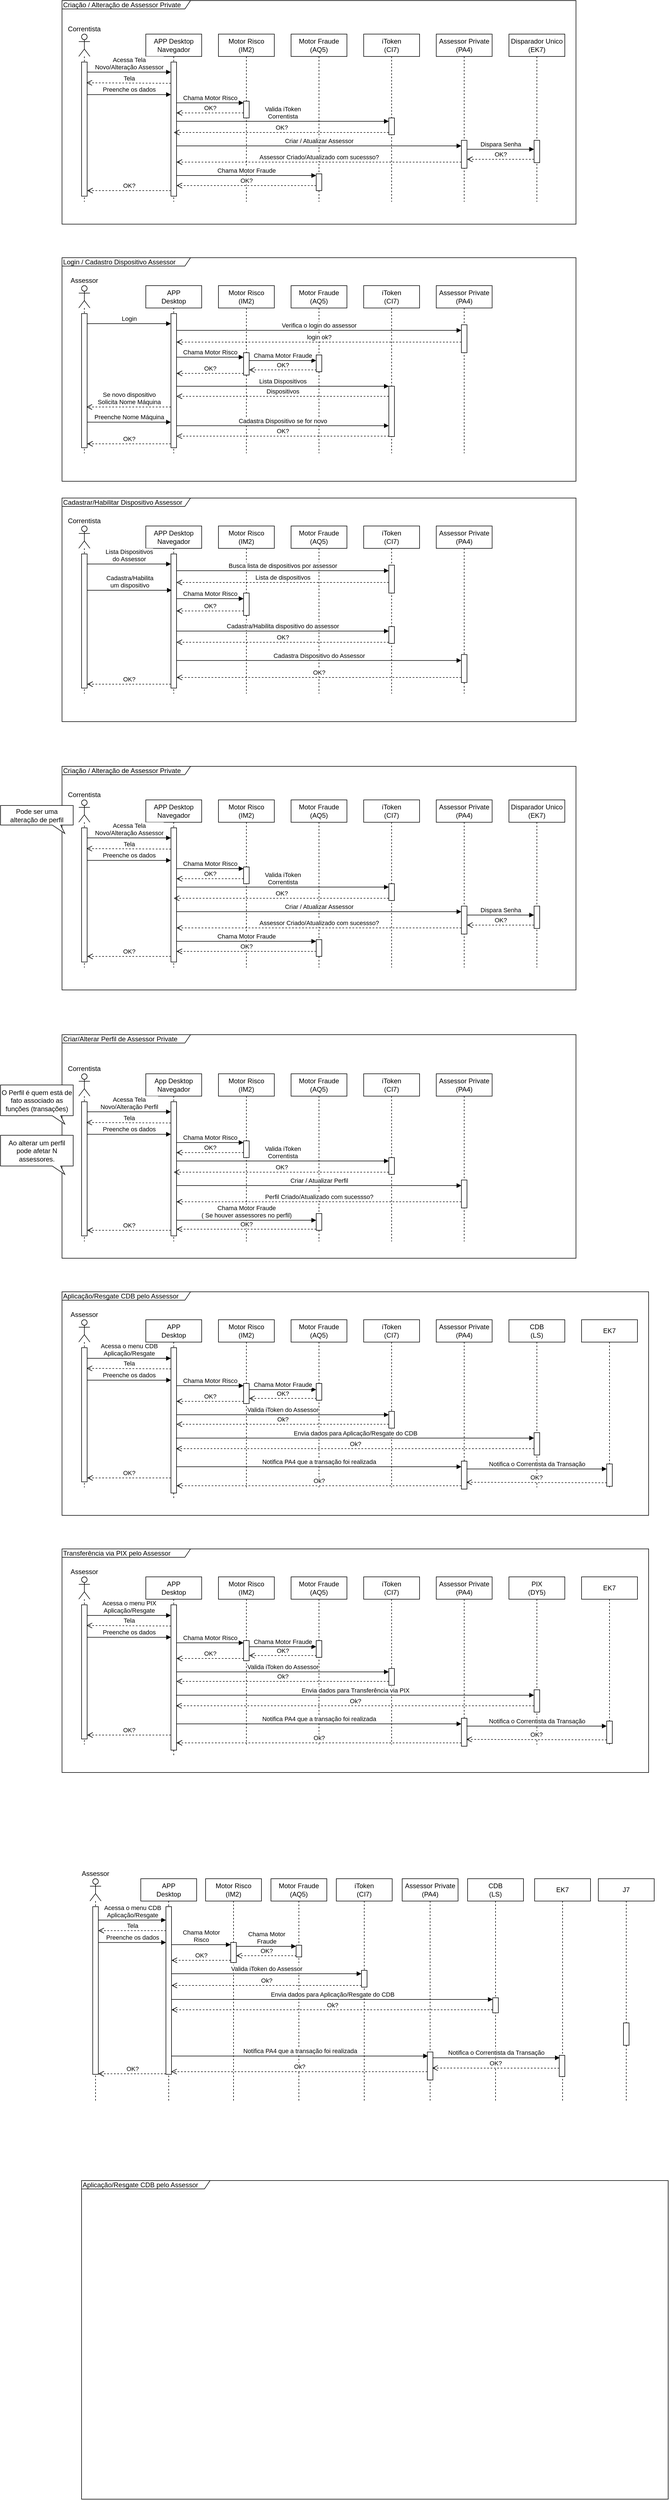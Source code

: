 <mxfile version="15.8.2" type="device" pages="3"><diagram id="RJV6EYjl1su7yi8j9RUN" name="Jornadas"><mxGraphModel dx="1880" dy="650" grid="1" gridSize="10" guides="1" tooltips="1" connect="1" arrows="1" fold="1" page="1" pageScale="1" pageWidth="850" pageHeight="1100" math="0" shadow="0"><root><mxCell id="r3w8EGuS8EDsEudl1l2q-0"/><mxCell id="r3w8EGuS8EDsEudl1l2q-1" parent="r3w8EGuS8EDsEudl1l2q-0"/><mxCell id="TfXFEFdEGk36wJMPtLXj-182" value="Aplicação/Resgate CDB pelo Assessor" style="shape=umlFrame;whiteSpace=wrap;html=1;width=230;height=15;align=left;" parent="r3w8EGuS8EDsEudl1l2q-1" vertex="1"><mxGeometry x="-625" y="3970" width="1050" height="570" as="geometry"/></mxCell><mxCell id="r3w8EGuS8EDsEudl1l2q-39" value="Criação / Alteração de Assessor Private" style="shape=umlFrame;whiteSpace=wrap;html=1;width=230;height=15;align=left;" parent="r3w8EGuS8EDsEudl1l2q-1" vertex="1"><mxGeometry x="-660" y="70" width="920" height="400" as="geometry"/></mxCell><mxCell id="TfXFEFdEGk36wJMPtLXj-58" value="Criação / Alteração de Assessor Private" style="shape=umlFrame;whiteSpace=wrap;html=1;width=230;height=15;align=left;" parent="r3w8EGuS8EDsEudl1l2q-1" vertex="1"><mxGeometry x="-660" y="1440" width="920" height="400" as="geometry"/></mxCell><mxCell id="TfXFEFdEGk36wJMPtLXj-88" value="Criar/Alterar Perfil de Assessor Private" style="shape=umlFrame;whiteSpace=wrap;html=1;width=230;height=15;align=left;" parent="r3w8EGuS8EDsEudl1l2q-1" vertex="1"><mxGeometry x="-660" y="1920" width="920" height="400" as="geometry"/></mxCell><mxCell id="TfXFEFdEGk36wJMPtLXj-23" value="Cadastrar/Habilitar Dispositivo Assessor" style="shape=umlFrame;whiteSpace=wrap;html=1;width=230;height=15;align=left;" parent="r3w8EGuS8EDsEudl1l2q-1" vertex="1"><mxGeometry x="-660" y="960" width="920" height="400" as="geometry"/></mxCell><mxCell id="r3w8EGuS8EDsEudl1l2q-2" value="APP Desktop&lt;br&gt;Navegador" style="shape=umlLifeline;perimeter=lifelinePerimeter;whiteSpace=wrap;html=1;container=1;collapsible=0;recursiveResize=0;outlineConnect=0;" parent="r3w8EGuS8EDsEudl1l2q-1" vertex="1"><mxGeometry x="-510" y="130" width="100" height="300" as="geometry"/></mxCell><mxCell id="r3w8EGuS8EDsEudl1l2q-5" value="" style="html=1;points=[];perimeter=orthogonalPerimeter;" parent="r3w8EGuS8EDsEudl1l2q-2" vertex="1"><mxGeometry x="45" y="50" width="10" height="240" as="geometry"/></mxCell><mxCell id="r3w8EGuS8EDsEudl1l2q-4" value="Correntista" style="shape=umlLifeline;participant=umlActor;perimeter=lifelinePerimeter;whiteSpace=wrap;html=1;container=1;collapsible=0;recursiveResize=0;verticalAlign=bottom;spacingTop=36;outlineConnect=0;labelPosition=center;verticalLabelPosition=top;align=center;" parent="r3w8EGuS8EDsEudl1l2q-1" vertex="1"><mxGeometry x="-630" y="130" width="20" height="300" as="geometry"/></mxCell><mxCell id="r3w8EGuS8EDsEudl1l2q-8" value="" style="html=1;points=[];perimeter=orthogonalPerimeter;" parent="r3w8EGuS8EDsEudl1l2q-4" vertex="1"><mxGeometry x="5" y="50" width="10" height="240" as="geometry"/></mxCell><mxCell id="r3w8EGuS8EDsEudl1l2q-6" value="Acessa Tela &lt;br&gt;Novo/Alteração Assessor" style="html=1;verticalAlign=bottom;endArrow=block;entryX=0;entryY=0;rounded=0;" parent="r3w8EGuS8EDsEudl1l2q-1" edge="1"><mxGeometry relative="1" as="geometry"><mxPoint x="-615" y="198.0" as="sourcePoint"/><mxPoint x="-465" y="198.0" as="targetPoint"/></mxGeometry></mxCell><mxCell id="r3w8EGuS8EDsEudl1l2q-7" value="Tela" style="html=1;verticalAlign=bottom;endArrow=open;dashed=1;endSize=8;exitX=0;exitY=0.95;rounded=0;entryX=0.875;entryY=0.939;entryDx=0;entryDy=0;entryPerimeter=0;" parent="r3w8EGuS8EDsEudl1l2q-1" edge="1"><mxGeometry relative="1" as="geometry"><mxPoint x="-616.25" y="217.12" as="targetPoint"/><mxPoint x="-465" y="218" as="sourcePoint"/></mxGeometry></mxCell><mxCell id="r3w8EGuS8EDsEudl1l2q-9" value="Motor Risco&lt;br&gt;(IM2)" style="shape=umlLifeline;perimeter=lifelinePerimeter;whiteSpace=wrap;html=1;container=1;collapsible=0;recursiveResize=0;outlineConnect=0;" parent="r3w8EGuS8EDsEudl1l2q-1" vertex="1"><mxGeometry x="-380" y="130" width="100" height="300" as="geometry"/></mxCell><mxCell id="r3w8EGuS8EDsEudl1l2q-10" value="" style="html=1;points=[];perimeter=orthogonalPerimeter;" parent="r3w8EGuS8EDsEudl1l2q-9" vertex="1"><mxGeometry x="45" y="120" width="10" height="30" as="geometry"/></mxCell><mxCell id="r3w8EGuS8EDsEudl1l2q-11" value="Chama Motor Risco" style="html=1;verticalAlign=bottom;endArrow=block;rounded=0;" parent="r3w8EGuS8EDsEudl1l2q-1" edge="1"><mxGeometry relative="1" as="geometry"><mxPoint x="-455" y="253" as="sourcePoint"/><mxPoint x="-335" y="253" as="targetPoint"/></mxGeometry></mxCell><mxCell id="r3w8EGuS8EDsEudl1l2q-12" value="OK?" style="html=1;verticalAlign=bottom;endArrow=open;dashed=1;endSize=8;rounded=0;" parent="r3w8EGuS8EDsEudl1l2q-1" edge="1"><mxGeometry relative="1" as="geometry"><mxPoint x="-455" y="271" as="targetPoint"/><mxPoint x="-335" y="271" as="sourcePoint"/></mxGeometry></mxCell><mxCell id="r3w8EGuS8EDsEudl1l2q-13" value="Preenche os dados" style="html=1;verticalAlign=bottom;endArrow=block;rounded=0;exitX=0.993;exitY=0.915;exitDx=0;exitDy=0;exitPerimeter=0;" parent="r3w8EGuS8EDsEudl1l2q-1" edge="1"><mxGeometry relative="1" as="geometry"><mxPoint x="-615.07" y="238.2" as="sourcePoint"/><mxPoint x="-465" y="238.2" as="targetPoint"/></mxGeometry></mxCell><mxCell id="r3w8EGuS8EDsEudl1l2q-14" value="Motor Fraude&lt;br&gt;(AQ5)" style="shape=umlLifeline;perimeter=lifelinePerimeter;whiteSpace=wrap;html=1;container=1;collapsible=0;recursiveResize=0;outlineConnect=0;" parent="r3w8EGuS8EDsEudl1l2q-1" vertex="1"><mxGeometry x="-250" y="130" width="100" height="300" as="geometry"/></mxCell><mxCell id="r3w8EGuS8EDsEudl1l2q-36" value="" style="html=1;points=[];perimeter=orthogonalPerimeter;" parent="r3w8EGuS8EDsEudl1l2q-14" vertex="1"><mxGeometry x="45" y="250" width="10" height="30" as="geometry"/></mxCell><mxCell id="r3w8EGuS8EDsEudl1l2q-37" value="Chama Motor Fraude" style="html=1;verticalAlign=bottom;endArrow=block;rounded=0;" parent="r3w8EGuS8EDsEudl1l2q-14" source="r3w8EGuS8EDsEudl1l2q-5" edge="1"><mxGeometry relative="1" as="geometry"><mxPoint x="-75" y="253" as="sourcePoint"/><mxPoint x="45" y="253" as="targetPoint"/></mxGeometry></mxCell><mxCell id="r3w8EGuS8EDsEudl1l2q-38" value="OK?" style="html=1;verticalAlign=bottom;endArrow=open;dashed=1;endSize=8;rounded=0;" parent="r3w8EGuS8EDsEudl1l2q-14" target="r3w8EGuS8EDsEudl1l2q-5" edge="1"><mxGeometry relative="1" as="geometry"><mxPoint x="-75" y="271" as="targetPoint"/><mxPoint x="45" y="271" as="sourcePoint"/></mxGeometry></mxCell><mxCell id="r3w8EGuS8EDsEudl1l2q-16" value="iToken&lt;br&gt;(CI7)" style="shape=umlLifeline;perimeter=lifelinePerimeter;whiteSpace=wrap;html=1;container=1;collapsible=0;recursiveResize=0;outlineConnect=0;" parent="r3w8EGuS8EDsEudl1l2q-1" vertex="1"><mxGeometry x="-120" y="130" width="100" height="300" as="geometry"/></mxCell><mxCell id="r3w8EGuS8EDsEudl1l2q-21" value="" style="html=1;points=[];perimeter=orthogonalPerimeter;" parent="r3w8EGuS8EDsEudl1l2q-16" vertex="1"><mxGeometry x="45" y="150" width="10" height="30" as="geometry"/></mxCell><mxCell id="r3w8EGuS8EDsEudl1l2q-22" value="Valida iToken &lt;br&gt;Correntista" style="html=1;verticalAlign=bottom;endArrow=block;rounded=0;" parent="r3w8EGuS8EDsEudl1l2q-1" edge="1"><mxGeometry relative="1" as="geometry"><mxPoint x="-455" y="286" as="sourcePoint"/><mxPoint x="-75" y="286" as="targetPoint"/></mxGeometry></mxCell><mxCell id="r3w8EGuS8EDsEudl1l2q-23" value="OK?" style="html=1;verticalAlign=bottom;endArrow=open;dashed=1;endSize=8;rounded=0;" parent="r3w8EGuS8EDsEudl1l2q-1" edge="1"><mxGeometry relative="1" as="geometry"><mxPoint x="-459.9" y="306" as="targetPoint"/><mxPoint x="-75" y="306" as="sourcePoint"/></mxGeometry></mxCell><mxCell id="r3w8EGuS8EDsEudl1l2q-24" value="Assessor Private&lt;br&gt;(PA4)" style="shape=umlLifeline;perimeter=lifelinePerimeter;whiteSpace=wrap;html=1;container=1;collapsible=0;recursiveResize=0;outlineConnect=0;" parent="r3w8EGuS8EDsEudl1l2q-1" vertex="1"><mxGeometry x="9.9" y="130" width="100" height="300" as="geometry"/></mxCell><mxCell id="r3w8EGuS8EDsEudl1l2q-25" value="" style="html=1;points=[];perimeter=orthogonalPerimeter;" parent="r3w8EGuS8EDsEudl1l2q-24" vertex="1"><mxGeometry x="45" y="190" width="10" height="50" as="geometry"/></mxCell><mxCell id="r3w8EGuS8EDsEudl1l2q-26" value="Criar / Atualizar Assessor" style="html=1;verticalAlign=bottom;endArrow=block;rounded=0;" parent="r3w8EGuS8EDsEudl1l2q-1" source="r3w8EGuS8EDsEudl1l2q-5" target="r3w8EGuS8EDsEudl1l2q-25" edge="1"><mxGeometry relative="1" as="geometry"><mxPoint x="-325.1" y="286" as="sourcePoint"/><mxPoint x="54.9" y="286" as="targetPoint"/><Array as="points"><mxPoint x="30" y="330"/></Array></mxGeometry></mxCell><mxCell id="r3w8EGuS8EDsEudl1l2q-27" value="Assessor Criado/Atualizado com sucessso?" style="html=1;verticalAlign=bottom;endArrow=open;dashed=1;endSize=8;rounded=0;" parent="r3w8EGuS8EDsEudl1l2q-1" edge="1"><mxGeometry relative="1" as="geometry"><mxPoint x="-455" y="359" as="targetPoint"/><mxPoint x="54.9" y="359" as="sourcePoint"/><Array as="points"><mxPoint x="30" y="359"/></Array></mxGeometry></mxCell><mxCell id="r3w8EGuS8EDsEudl1l2q-28" value="Disparador Unico (EK7)" style="shape=umlLifeline;perimeter=lifelinePerimeter;whiteSpace=wrap;html=1;container=1;collapsible=0;recursiveResize=0;outlineConnect=0;" parent="r3w8EGuS8EDsEudl1l2q-1" vertex="1"><mxGeometry x="140" y="130" width="100" height="300" as="geometry"/></mxCell><mxCell id="r3w8EGuS8EDsEudl1l2q-29" value="" style="html=1;points=[];perimeter=orthogonalPerimeter;" parent="r3w8EGuS8EDsEudl1l2q-28" vertex="1"><mxGeometry x="45" y="190" width="10" height="40" as="geometry"/></mxCell><mxCell id="r3w8EGuS8EDsEudl1l2q-30" value="Dispara Senha" style="html=1;verticalAlign=bottom;endArrow=block;rounded=0;" parent="r3w8EGuS8EDsEudl1l2q-1" edge="1"><mxGeometry relative="1" as="geometry"><mxPoint x="64.9" y="336" as="sourcePoint"/><mxPoint x="185" y="336" as="targetPoint"/></mxGeometry></mxCell><mxCell id="r3w8EGuS8EDsEudl1l2q-31" value="OK?" style="html=1;verticalAlign=bottom;endArrow=open;dashed=1;endSize=8;rounded=0;" parent="r3w8EGuS8EDsEudl1l2q-1" edge="1"><mxGeometry relative="1" as="geometry"><mxPoint x="64.9" y="354" as="targetPoint"/><mxPoint x="185" y="354" as="sourcePoint"/></mxGeometry></mxCell><mxCell id="r3w8EGuS8EDsEudl1l2q-32" value="OK?" style="html=1;verticalAlign=bottom;endArrow=open;dashed=1;endSize=8;rounded=0;" parent="r3w8EGuS8EDsEudl1l2q-1" edge="1"><mxGeometry relative="1" as="geometry"><mxPoint x="-615" y="410" as="targetPoint"/><mxPoint x="-465" y="410" as="sourcePoint"/></mxGeometry></mxCell><mxCell id="r3w8EGuS8EDsEudl1l2q-41" value="APP&lt;br&gt;Desktop" style="shape=umlLifeline;perimeter=lifelinePerimeter;whiteSpace=wrap;html=1;container=1;collapsible=0;recursiveResize=0;outlineConnect=0;" parent="r3w8EGuS8EDsEudl1l2q-1" vertex="1"><mxGeometry x="-510" y="580" width="100" height="300" as="geometry"/></mxCell><mxCell id="r3w8EGuS8EDsEudl1l2q-42" value="" style="html=1;points=[];perimeter=orthogonalPerimeter;" parent="r3w8EGuS8EDsEudl1l2q-41" vertex="1"><mxGeometry x="45" y="50" width="10" height="240" as="geometry"/></mxCell><mxCell id="r3w8EGuS8EDsEudl1l2q-43" value="Assessor" style="shape=umlLifeline;participant=umlActor;perimeter=lifelinePerimeter;whiteSpace=wrap;html=1;container=1;collapsible=0;recursiveResize=0;verticalAlign=bottom;spacingTop=36;outlineConnect=0;labelPosition=center;verticalLabelPosition=top;align=center;" parent="r3w8EGuS8EDsEudl1l2q-1" vertex="1"><mxGeometry x="-630" y="580" width="20" height="300" as="geometry"/></mxCell><mxCell id="r3w8EGuS8EDsEudl1l2q-44" value="" style="html=1;points=[];perimeter=orthogonalPerimeter;" parent="r3w8EGuS8EDsEudl1l2q-43" vertex="1"><mxGeometry x="5" y="50" width="10" height="240" as="geometry"/></mxCell><mxCell id="r3w8EGuS8EDsEudl1l2q-45" value="Login" style="html=1;verticalAlign=bottom;endArrow=block;entryX=0;entryY=0;rounded=0;" parent="r3w8EGuS8EDsEudl1l2q-1" edge="1"><mxGeometry relative="1" as="geometry"><mxPoint x="-615" y="648.0" as="sourcePoint"/><mxPoint x="-465" y="648.0" as="targetPoint"/></mxGeometry></mxCell><mxCell id="r3w8EGuS8EDsEudl1l2q-46" value="Se novo dispositivo&lt;br&gt;Solicita Nome Máquina" style="html=1;verticalAlign=bottom;endArrow=open;dashed=1;endSize=8;rounded=0;entryX=0.875;entryY=0.939;entryDx=0;entryDy=0;entryPerimeter=0;" parent="r3w8EGuS8EDsEudl1l2q-1" edge="1"><mxGeometry relative="1" as="geometry"><mxPoint x="-616.25" y="797.12" as="targetPoint"/><mxPoint x="-465" y="797.12" as="sourcePoint"/></mxGeometry></mxCell><mxCell id="r3w8EGuS8EDsEudl1l2q-47" value="Motor Risco&lt;br&gt;(IM2)" style="shape=umlLifeline;perimeter=lifelinePerimeter;whiteSpace=wrap;html=1;container=1;collapsible=0;recursiveResize=0;outlineConnect=0;" parent="r3w8EGuS8EDsEudl1l2q-1" vertex="1"><mxGeometry x="-380" y="580" width="100" height="300" as="geometry"/></mxCell><mxCell id="r3w8EGuS8EDsEudl1l2q-48" value="" style="html=1;points=[];perimeter=orthogonalPerimeter;" parent="r3w8EGuS8EDsEudl1l2q-47" vertex="1"><mxGeometry x="45" y="120" width="10" height="40" as="geometry"/></mxCell><mxCell id="r3w8EGuS8EDsEudl1l2q-49" value="Chama Motor Risco" style="html=1;verticalAlign=bottom;endArrow=block;rounded=0;" parent="r3w8EGuS8EDsEudl1l2q-1" edge="1"><mxGeometry relative="1" as="geometry"><mxPoint x="-455" y="708" as="sourcePoint"/><mxPoint x="-335" y="708" as="targetPoint"/></mxGeometry></mxCell><mxCell id="r3w8EGuS8EDsEudl1l2q-50" value="OK?" style="html=1;verticalAlign=bottom;endArrow=open;dashed=1;endSize=8;rounded=0;" parent="r3w8EGuS8EDsEudl1l2q-1" edge="1"><mxGeometry relative="1" as="geometry"><mxPoint x="-455" y="737" as="targetPoint"/><mxPoint x="-335" y="737" as="sourcePoint"/></mxGeometry></mxCell><mxCell id="r3w8EGuS8EDsEudl1l2q-51" value="Preenche Nome Máquina" style="html=1;verticalAlign=bottom;endArrow=block;rounded=0;exitX=0.993;exitY=0.915;exitDx=0;exitDy=0;exitPerimeter=0;" parent="r3w8EGuS8EDsEudl1l2q-1" edge="1"><mxGeometry relative="1" as="geometry"><mxPoint x="-615.07" y="824.2" as="sourcePoint"/><mxPoint x="-465" y="824.2" as="targetPoint"/></mxGeometry></mxCell><mxCell id="r3w8EGuS8EDsEudl1l2q-52" value="Motor Fraude&lt;br&gt;(AQ5)" style="shape=umlLifeline;perimeter=lifelinePerimeter;whiteSpace=wrap;html=1;container=1;collapsible=0;recursiveResize=0;outlineConnect=0;" parent="r3w8EGuS8EDsEudl1l2q-1" vertex="1"><mxGeometry x="-250" y="580" width="100" height="300" as="geometry"/></mxCell><mxCell id="r3w8EGuS8EDsEudl1l2q-53" value="" style="html=1;points=[];perimeter=orthogonalPerimeter;" parent="r3w8EGuS8EDsEudl1l2q-52" vertex="1"><mxGeometry x="45" y="124" width="10" height="30" as="geometry"/></mxCell><mxCell id="r3w8EGuS8EDsEudl1l2q-56" value="iToken&lt;br&gt;(CI7)" style="shape=umlLifeline;perimeter=lifelinePerimeter;whiteSpace=wrap;html=1;container=1;collapsible=0;recursiveResize=0;outlineConnect=0;" parent="r3w8EGuS8EDsEudl1l2q-1" vertex="1"><mxGeometry x="-120" y="580" width="100" height="300" as="geometry"/></mxCell><mxCell id="r3w8EGuS8EDsEudl1l2q-57" value="" style="html=1;points=[];perimeter=orthogonalPerimeter;" parent="r3w8EGuS8EDsEudl1l2q-56" vertex="1"><mxGeometry x="45" y="180" width="10" height="90" as="geometry"/></mxCell><mxCell id="r3w8EGuS8EDsEudl1l2q-58" value="Lista Dispositivos" style="html=1;verticalAlign=bottom;endArrow=block;rounded=0;" parent="r3w8EGuS8EDsEudl1l2q-1" source="r3w8EGuS8EDsEudl1l2q-42" target="r3w8EGuS8EDsEudl1l2q-57" edge="1"><mxGeometry relative="1" as="geometry"><mxPoint x="-455" y="736" as="sourcePoint"/><mxPoint x="-75" y="736" as="targetPoint"/></mxGeometry></mxCell><mxCell id="r3w8EGuS8EDsEudl1l2q-59" value="Dispositivos" style="html=1;verticalAlign=bottom;endArrow=open;dashed=1;endSize=8;rounded=0;" parent="r3w8EGuS8EDsEudl1l2q-1" target="r3w8EGuS8EDsEudl1l2q-42" edge="1"><mxGeometry relative="1" as="geometry"><mxPoint x="-459.9" y="778" as="targetPoint"/><mxPoint x="-75" y="778" as="sourcePoint"/></mxGeometry></mxCell><mxCell id="r3w8EGuS8EDsEudl1l2q-60" value="Assessor Private&lt;br&gt;(PA4)" style="shape=umlLifeline;perimeter=lifelinePerimeter;whiteSpace=wrap;html=1;container=1;collapsible=0;recursiveResize=0;outlineConnect=0;" parent="r3w8EGuS8EDsEudl1l2q-1" vertex="1"><mxGeometry x="9.9" y="580" width="100" height="300" as="geometry"/></mxCell><mxCell id="r3w8EGuS8EDsEudl1l2q-61" value="" style="html=1;points=[];perimeter=orthogonalPerimeter;" parent="r3w8EGuS8EDsEudl1l2q-60" vertex="1"><mxGeometry x="45" y="70" width="10" height="50" as="geometry"/></mxCell><mxCell id="r3w8EGuS8EDsEudl1l2q-62" value="Verifica o login do assessor" style="html=1;verticalAlign=bottom;endArrow=block;rounded=0;" parent="r3w8EGuS8EDsEudl1l2q-1" edge="1"><mxGeometry relative="1" as="geometry"><mxPoint x="-455" y="660" as="sourcePoint"/><mxPoint x="54.9" y="660" as="targetPoint"/></mxGeometry></mxCell><mxCell id="r3w8EGuS8EDsEudl1l2q-63" value="login ok?" style="html=1;verticalAlign=bottom;endArrow=open;dashed=1;endSize=8;rounded=0;" parent="r3w8EGuS8EDsEudl1l2q-1" edge="1"><mxGeometry relative="1" as="geometry"><mxPoint x="-455" y="681" as="targetPoint"/><mxPoint x="54.9" y="681" as="sourcePoint"/></mxGeometry></mxCell><mxCell id="r3w8EGuS8EDsEudl1l2q-68" value="OK?" style="html=1;verticalAlign=bottom;endArrow=open;dashed=1;endSize=8;rounded=0;" parent="r3w8EGuS8EDsEudl1l2q-1" edge="1"><mxGeometry relative="1" as="geometry"><mxPoint x="-615" y="863" as="targetPoint"/><mxPoint x="-465" y="863" as="sourcePoint"/></mxGeometry></mxCell><mxCell id="r3w8EGuS8EDsEudl1l2q-69" value="Login / Cadastro Dispositivo Assessor" style="shape=umlFrame;whiteSpace=wrap;html=1;width=230;height=15;align=left;" parent="r3w8EGuS8EDsEudl1l2q-1" vertex="1"><mxGeometry x="-660" y="530" width="920" height="400" as="geometry"/></mxCell><mxCell id="r3w8EGuS8EDsEudl1l2q-54" value="Chama Motor Fraude" style="html=1;verticalAlign=bottom;endArrow=block;rounded=0;entryX=0;entryY=0.333;entryDx=0;entryDy=0;entryPerimeter=0;" parent="r3w8EGuS8EDsEudl1l2q-1" source="r3w8EGuS8EDsEudl1l2q-48" target="r3w8EGuS8EDsEudl1l2q-53" edge="1"><mxGeometry relative="1" as="geometry"><mxPoint x="-325" y="833" as="sourcePoint"/><mxPoint x="-205" y="833" as="targetPoint"/></mxGeometry></mxCell><mxCell id="r3w8EGuS8EDsEudl1l2q-55" value="OK?" style="html=1;verticalAlign=bottom;endArrow=open;dashed=1;endSize=8;rounded=0;exitX=0.056;exitY=0.892;exitDx=0;exitDy=0;exitPerimeter=0;" parent="r3w8EGuS8EDsEudl1l2q-1" source="r3w8EGuS8EDsEudl1l2q-53" target="r3w8EGuS8EDsEudl1l2q-48" edge="1"><mxGeometry relative="1" as="geometry"><mxPoint x="-325" y="851" as="targetPoint"/><mxPoint x="-205" y="851" as="sourcePoint"/></mxGeometry></mxCell><mxCell id="r3w8EGuS8EDsEudl1l2q-70" value="Cadastra Dispositivo se for novo" style="html=1;verticalAlign=bottom;endArrow=block;rounded=0;entryX=0.003;entryY=0.592;entryDx=0;entryDy=0;entryPerimeter=0;" parent="r3w8EGuS8EDsEudl1l2q-1" edge="1"><mxGeometry relative="1" as="geometry"><mxPoint x="-455" y="830.6" as="sourcePoint"/><mxPoint x="-74.97" y="830.6" as="targetPoint"/></mxGeometry></mxCell><mxCell id="r3w8EGuS8EDsEudl1l2q-71" value="OK?" style="html=1;verticalAlign=bottom;endArrow=open;dashed=1;endSize=8;rounded=0;exitX=0.064;exitY=0.992;exitDx=0;exitDy=0;exitPerimeter=0;" parent="r3w8EGuS8EDsEudl1l2q-1" source="r3w8EGuS8EDsEudl1l2q-57" target="r3w8EGuS8EDsEudl1l2q-42" edge="1"><mxGeometry relative="1" as="geometry"><mxPoint x="-445" y="747" as="targetPoint"/><mxPoint x="-325" y="747" as="sourcePoint"/></mxGeometry></mxCell><mxCell id="TfXFEFdEGk36wJMPtLXj-1" value="APP Desktop&lt;br&gt;Navegador" style="shape=umlLifeline;perimeter=lifelinePerimeter;whiteSpace=wrap;html=1;container=1;collapsible=0;recursiveResize=0;outlineConnect=0;" parent="r3w8EGuS8EDsEudl1l2q-1" vertex="1"><mxGeometry x="-510" y="1010" width="100" height="300" as="geometry"/></mxCell><mxCell id="TfXFEFdEGk36wJMPtLXj-2" value="" style="html=1;points=[];perimeter=orthogonalPerimeter;" parent="TfXFEFdEGk36wJMPtLXj-1" vertex="1"><mxGeometry x="45" y="50" width="10" height="240" as="geometry"/></mxCell><mxCell id="TfXFEFdEGk36wJMPtLXj-3" value="Correntista" style="shape=umlLifeline;participant=umlActor;perimeter=lifelinePerimeter;whiteSpace=wrap;html=1;container=1;collapsible=0;recursiveResize=0;verticalAlign=bottom;spacingTop=36;outlineConnect=0;labelPosition=center;verticalLabelPosition=top;align=center;" parent="r3w8EGuS8EDsEudl1l2q-1" vertex="1"><mxGeometry x="-630" y="1010" width="20" height="300" as="geometry"/></mxCell><mxCell id="TfXFEFdEGk36wJMPtLXj-4" value="" style="html=1;points=[];perimeter=orthogonalPerimeter;" parent="TfXFEFdEGk36wJMPtLXj-3" vertex="1"><mxGeometry x="5" y="50" width="10" height="240" as="geometry"/></mxCell><mxCell id="TfXFEFdEGk36wJMPtLXj-5" value="Lista Dispositivos &lt;br&gt;do Assessor" style="html=1;verticalAlign=bottom;endArrow=block;entryX=0;entryY=0;rounded=0;" parent="r3w8EGuS8EDsEudl1l2q-1" edge="1"><mxGeometry relative="1" as="geometry"><mxPoint x="-615" y="1078" as="sourcePoint"/><mxPoint x="-465" y="1078" as="targetPoint"/></mxGeometry></mxCell><mxCell id="TfXFEFdEGk36wJMPtLXj-7" value="Motor Risco&lt;br&gt;(IM2)" style="shape=umlLifeline;perimeter=lifelinePerimeter;whiteSpace=wrap;html=1;container=1;collapsible=0;recursiveResize=0;outlineConnect=0;" parent="r3w8EGuS8EDsEudl1l2q-1" vertex="1"><mxGeometry x="-380" y="1010" width="100" height="300" as="geometry"/></mxCell><mxCell id="TfXFEFdEGk36wJMPtLXj-8" value="" style="html=1;points=[];perimeter=orthogonalPerimeter;" parent="TfXFEFdEGk36wJMPtLXj-7" vertex="1"><mxGeometry x="45" y="120" width="10" height="40" as="geometry"/></mxCell><mxCell id="TfXFEFdEGk36wJMPtLXj-9" value="Chama Motor Risco" style="html=1;verticalAlign=bottom;endArrow=block;rounded=0;" parent="r3w8EGuS8EDsEudl1l2q-1" edge="1"><mxGeometry relative="1" as="geometry"><mxPoint x="-455" y="1140" as="sourcePoint"/><mxPoint x="-335" y="1140" as="targetPoint"/></mxGeometry></mxCell><mxCell id="TfXFEFdEGk36wJMPtLXj-10" value="OK?" style="html=1;verticalAlign=bottom;endArrow=open;dashed=1;endSize=8;rounded=0;" parent="r3w8EGuS8EDsEudl1l2q-1" edge="1"><mxGeometry relative="1" as="geometry"><mxPoint x="-455" y="1162" as="targetPoint"/><mxPoint x="-335" y="1162" as="sourcePoint"/></mxGeometry></mxCell><mxCell id="TfXFEFdEGk36wJMPtLXj-12" value="Motor Fraude&lt;br&gt;(AQ5)" style="shape=umlLifeline;perimeter=lifelinePerimeter;whiteSpace=wrap;html=1;container=1;collapsible=0;recursiveResize=0;outlineConnect=0;" parent="r3w8EGuS8EDsEudl1l2q-1" vertex="1"><mxGeometry x="-250" y="1010" width="100" height="300" as="geometry"/></mxCell><mxCell id="TfXFEFdEGk36wJMPtLXj-14" value="iToken&lt;br&gt;(CI7)" style="shape=umlLifeline;perimeter=lifelinePerimeter;whiteSpace=wrap;html=1;container=1;collapsible=0;recursiveResize=0;outlineConnect=0;" parent="r3w8EGuS8EDsEudl1l2q-1" vertex="1"><mxGeometry x="-120" y="1010" width="100" height="300" as="geometry"/></mxCell><mxCell id="TfXFEFdEGk36wJMPtLXj-15" value="" style="html=1;points=[];perimeter=orthogonalPerimeter;" parent="TfXFEFdEGk36wJMPtLXj-14" vertex="1"><mxGeometry x="45" y="180" width="10" height="30" as="geometry"/></mxCell><mxCell id="TfXFEFdEGk36wJMPtLXj-19" value="" style="html=1;points=[];perimeter=orthogonalPerimeter;" parent="TfXFEFdEGk36wJMPtLXj-14" vertex="1"><mxGeometry x="45.0" y="70" width="10" height="50" as="geometry"/></mxCell><mxCell id="TfXFEFdEGk36wJMPtLXj-16" value="Cadastra/Habilita dispositivo do assessor" style="html=1;verticalAlign=bottom;endArrow=block;rounded=0;" parent="r3w8EGuS8EDsEudl1l2q-1" edge="1"><mxGeometry relative="1" as="geometry"><mxPoint x="-455" y="1198" as="sourcePoint"/><mxPoint x="-75" y="1198" as="targetPoint"/></mxGeometry></mxCell><mxCell id="TfXFEFdEGk36wJMPtLXj-17" value="OK?" style="html=1;verticalAlign=bottom;endArrow=open;dashed=1;endSize=8;rounded=0;" parent="r3w8EGuS8EDsEudl1l2q-1" edge="1"><mxGeometry relative="1" as="geometry"><mxPoint x="-455" y="1218" as="targetPoint"/><mxPoint x="-75" y="1218" as="sourcePoint"/></mxGeometry></mxCell><mxCell id="TfXFEFdEGk36wJMPtLXj-18" value="Assessor Private&lt;br&gt;(PA4)" style="shape=umlLifeline;perimeter=lifelinePerimeter;whiteSpace=wrap;html=1;container=1;collapsible=0;recursiveResize=0;outlineConnect=0;" parent="r3w8EGuS8EDsEudl1l2q-1" vertex="1"><mxGeometry x="9.9" y="1010" width="100" height="300" as="geometry"/></mxCell><mxCell id="TfXFEFdEGk36wJMPtLXj-29" value="" style="html=1;points=[];perimeter=orthogonalPerimeter;" parent="TfXFEFdEGk36wJMPtLXj-18" vertex="1"><mxGeometry x="45" y="230" width="10" height="50" as="geometry"/></mxCell><mxCell id="TfXFEFdEGk36wJMPtLXj-20" value="Busca lista de dispositivos por assessor" style="html=1;verticalAlign=bottom;endArrow=block;rounded=0;" parent="r3w8EGuS8EDsEudl1l2q-1" target="TfXFEFdEGk36wJMPtLXj-19" edge="1"><mxGeometry relative="1" as="geometry"><mxPoint x="-455" y="1090" as="sourcePoint"/><mxPoint x="54.9" y="1090" as="targetPoint"/></mxGeometry></mxCell><mxCell id="TfXFEFdEGk36wJMPtLXj-21" value="Lista de dispositivos" style="html=1;verticalAlign=bottom;endArrow=open;dashed=1;endSize=8;rounded=0;" parent="r3w8EGuS8EDsEudl1l2q-1" source="TfXFEFdEGk36wJMPtLXj-19" edge="1"><mxGeometry relative="1" as="geometry"><mxPoint x="-455" y="1111" as="targetPoint"/><mxPoint x="-80" y="1111" as="sourcePoint"/></mxGeometry></mxCell><mxCell id="TfXFEFdEGk36wJMPtLXj-22" value="OK?" style="html=1;verticalAlign=bottom;endArrow=open;dashed=1;endSize=8;rounded=0;" parent="r3w8EGuS8EDsEudl1l2q-1" edge="1"><mxGeometry relative="1" as="geometry"><mxPoint x="-615" y="1293" as="targetPoint"/><mxPoint x="-465" y="1293" as="sourcePoint"/></mxGeometry></mxCell><mxCell id="TfXFEFdEGk36wJMPtLXj-26" value="Cadastra Dispositivo do Assessor" style="html=1;verticalAlign=bottom;endArrow=block;rounded=0;" parent="r3w8EGuS8EDsEudl1l2q-1" edge="1"><mxGeometry relative="1" as="geometry"><mxPoint x="-455" y="1250.6" as="sourcePoint"/><mxPoint x="54.9" y="1250.6" as="targetPoint"/></mxGeometry></mxCell><mxCell id="TfXFEFdEGk36wJMPtLXj-27" value="OK?" style="html=1;verticalAlign=bottom;endArrow=open;dashed=1;endSize=8;rounded=0;exitX=-0.02;exitY=0.959;exitDx=0;exitDy=0;exitPerimeter=0;" parent="r3w8EGuS8EDsEudl1l2q-1" edge="1"><mxGeometry relative="1" as="geometry"><mxPoint x="-455" y="1280.95" as="targetPoint"/><mxPoint x="54.7" y="1280.95" as="sourcePoint"/></mxGeometry></mxCell><mxCell id="TfXFEFdEGk36wJMPtLXj-28" value="Cadastra/Habilita &lt;br&gt;um dispositivo" style="html=1;verticalAlign=bottom;endArrow=block;entryX=0.152;entryY=0.254;rounded=0;entryDx=0;entryDy=0;entryPerimeter=0;" parent="r3w8EGuS8EDsEudl1l2q-1" edge="1"><mxGeometry relative="1" as="geometry"><mxPoint x="-615" y="1124.96" as="sourcePoint"/><mxPoint x="-463.48" y="1124.96" as="targetPoint"/></mxGeometry></mxCell><mxCell id="TfXFEFdEGk36wJMPtLXj-30" value="APP Desktop&lt;br&gt;Navegador" style="shape=umlLifeline;perimeter=lifelinePerimeter;whiteSpace=wrap;html=1;container=1;collapsible=0;recursiveResize=0;outlineConnect=0;" parent="r3w8EGuS8EDsEudl1l2q-1" vertex="1"><mxGeometry x="-510" y="1500" width="100" height="300" as="geometry"/></mxCell><mxCell id="TfXFEFdEGk36wJMPtLXj-31" value="" style="html=1;points=[];perimeter=orthogonalPerimeter;" parent="TfXFEFdEGk36wJMPtLXj-30" vertex="1"><mxGeometry x="45" y="50" width="10" height="240" as="geometry"/></mxCell><mxCell id="TfXFEFdEGk36wJMPtLXj-32" value="Correntista" style="shape=umlLifeline;participant=umlActor;perimeter=lifelinePerimeter;whiteSpace=wrap;html=1;container=1;collapsible=0;recursiveResize=0;verticalAlign=bottom;spacingTop=36;outlineConnect=0;labelPosition=center;verticalLabelPosition=top;align=center;" parent="r3w8EGuS8EDsEudl1l2q-1" vertex="1"><mxGeometry x="-630" y="1500" width="20" height="300" as="geometry"/></mxCell><mxCell id="TfXFEFdEGk36wJMPtLXj-33" value="" style="html=1;points=[];perimeter=orthogonalPerimeter;" parent="TfXFEFdEGk36wJMPtLXj-32" vertex="1"><mxGeometry x="5" y="50" width="10" height="240" as="geometry"/></mxCell><mxCell id="TfXFEFdEGk36wJMPtLXj-34" value="Acessa Tela &lt;br&gt;Novo/Alteração Assessor" style="html=1;verticalAlign=bottom;endArrow=block;entryX=0;entryY=0;rounded=0;" parent="r3w8EGuS8EDsEudl1l2q-1" edge="1"><mxGeometry relative="1" as="geometry"><mxPoint x="-615" y="1568" as="sourcePoint"/><mxPoint x="-465" y="1568" as="targetPoint"/></mxGeometry></mxCell><mxCell id="TfXFEFdEGk36wJMPtLXj-35" value="Tela" style="html=1;verticalAlign=bottom;endArrow=open;dashed=1;endSize=8;exitX=0;exitY=0.95;rounded=0;entryX=0.875;entryY=0.939;entryDx=0;entryDy=0;entryPerimeter=0;" parent="r3w8EGuS8EDsEudl1l2q-1" edge="1"><mxGeometry relative="1" as="geometry"><mxPoint x="-616.25" y="1587.12" as="targetPoint"/><mxPoint x="-465" y="1588" as="sourcePoint"/></mxGeometry></mxCell><mxCell id="TfXFEFdEGk36wJMPtLXj-36" value="Motor Risco&lt;br&gt;(IM2)" style="shape=umlLifeline;perimeter=lifelinePerimeter;whiteSpace=wrap;html=1;container=1;collapsible=0;recursiveResize=0;outlineConnect=0;" parent="r3w8EGuS8EDsEudl1l2q-1" vertex="1"><mxGeometry x="-380" y="1500" width="100" height="300" as="geometry"/></mxCell><mxCell id="TfXFEFdEGk36wJMPtLXj-37" value="" style="html=1;points=[];perimeter=orthogonalPerimeter;" parent="TfXFEFdEGk36wJMPtLXj-36" vertex="1"><mxGeometry x="45" y="120" width="10" height="30" as="geometry"/></mxCell><mxCell id="TfXFEFdEGk36wJMPtLXj-38" value="Chama Motor Risco" style="html=1;verticalAlign=bottom;endArrow=block;rounded=0;" parent="r3w8EGuS8EDsEudl1l2q-1" edge="1"><mxGeometry relative="1" as="geometry"><mxPoint x="-455" y="1623" as="sourcePoint"/><mxPoint x="-335" y="1623" as="targetPoint"/></mxGeometry></mxCell><mxCell id="TfXFEFdEGk36wJMPtLXj-39" value="OK?" style="html=1;verticalAlign=bottom;endArrow=open;dashed=1;endSize=8;rounded=0;" parent="r3w8EGuS8EDsEudl1l2q-1" edge="1"><mxGeometry relative="1" as="geometry"><mxPoint x="-455" y="1641" as="targetPoint"/><mxPoint x="-335" y="1641" as="sourcePoint"/></mxGeometry></mxCell><mxCell id="TfXFEFdEGk36wJMPtLXj-40" value="Preenche os dados" style="html=1;verticalAlign=bottom;endArrow=block;rounded=0;exitX=0.993;exitY=0.915;exitDx=0;exitDy=0;exitPerimeter=0;" parent="r3w8EGuS8EDsEudl1l2q-1" edge="1"><mxGeometry relative="1" as="geometry"><mxPoint x="-615.07" y="1608.2" as="sourcePoint"/><mxPoint x="-465" y="1608.2" as="targetPoint"/></mxGeometry></mxCell><mxCell id="TfXFEFdEGk36wJMPtLXj-41" value="Motor Fraude&lt;br&gt;(AQ5)" style="shape=umlLifeline;perimeter=lifelinePerimeter;whiteSpace=wrap;html=1;container=1;collapsible=0;recursiveResize=0;outlineConnect=0;" parent="r3w8EGuS8EDsEudl1l2q-1" vertex="1"><mxGeometry x="-250" y="1500" width="100" height="300" as="geometry"/></mxCell><mxCell id="TfXFEFdEGk36wJMPtLXj-42" value="" style="html=1;points=[];perimeter=orthogonalPerimeter;" parent="TfXFEFdEGk36wJMPtLXj-41" vertex="1"><mxGeometry x="45" y="250" width="10" height="30" as="geometry"/></mxCell><mxCell id="TfXFEFdEGk36wJMPtLXj-43" value="Chama Motor Fraude" style="html=1;verticalAlign=bottom;endArrow=block;rounded=0;" parent="TfXFEFdEGk36wJMPtLXj-41" source="TfXFEFdEGk36wJMPtLXj-31" edge="1"><mxGeometry relative="1" as="geometry"><mxPoint x="-75" y="253" as="sourcePoint"/><mxPoint x="45" y="253" as="targetPoint"/></mxGeometry></mxCell><mxCell id="TfXFEFdEGk36wJMPtLXj-44" value="OK?" style="html=1;verticalAlign=bottom;endArrow=open;dashed=1;endSize=8;rounded=0;" parent="TfXFEFdEGk36wJMPtLXj-41" target="TfXFEFdEGk36wJMPtLXj-31" edge="1"><mxGeometry relative="1" as="geometry"><mxPoint x="-75" y="271" as="targetPoint"/><mxPoint x="45" y="271" as="sourcePoint"/></mxGeometry></mxCell><mxCell id="TfXFEFdEGk36wJMPtLXj-45" value="iToken&lt;br&gt;(CI7)" style="shape=umlLifeline;perimeter=lifelinePerimeter;whiteSpace=wrap;html=1;container=1;collapsible=0;recursiveResize=0;outlineConnect=0;" parent="r3w8EGuS8EDsEudl1l2q-1" vertex="1"><mxGeometry x="-120" y="1500" width="100" height="300" as="geometry"/></mxCell><mxCell id="TfXFEFdEGk36wJMPtLXj-46" value="" style="html=1;points=[];perimeter=orthogonalPerimeter;" parent="TfXFEFdEGk36wJMPtLXj-45" vertex="1"><mxGeometry x="45" y="150" width="10" height="30" as="geometry"/></mxCell><mxCell id="TfXFEFdEGk36wJMPtLXj-47" value="Valida iToken &lt;br&gt;Correntista" style="html=1;verticalAlign=bottom;endArrow=block;rounded=0;" parent="r3w8EGuS8EDsEudl1l2q-1" edge="1"><mxGeometry relative="1" as="geometry"><mxPoint x="-455" y="1656" as="sourcePoint"/><mxPoint x="-75" y="1656" as="targetPoint"/></mxGeometry></mxCell><mxCell id="TfXFEFdEGk36wJMPtLXj-48" value="OK?" style="html=1;verticalAlign=bottom;endArrow=open;dashed=1;endSize=8;rounded=0;" parent="r3w8EGuS8EDsEudl1l2q-1" edge="1"><mxGeometry relative="1" as="geometry"><mxPoint x="-459.9" y="1676" as="targetPoint"/><mxPoint x="-75" y="1676" as="sourcePoint"/></mxGeometry></mxCell><mxCell id="TfXFEFdEGk36wJMPtLXj-49" value="Assessor Private&lt;br&gt;(PA4)" style="shape=umlLifeline;perimeter=lifelinePerimeter;whiteSpace=wrap;html=1;container=1;collapsible=0;recursiveResize=0;outlineConnect=0;" parent="r3w8EGuS8EDsEudl1l2q-1" vertex="1"><mxGeometry x="9.9" y="1500" width="100" height="300" as="geometry"/></mxCell><mxCell id="TfXFEFdEGk36wJMPtLXj-50" value="" style="html=1;points=[];perimeter=orthogonalPerimeter;" parent="TfXFEFdEGk36wJMPtLXj-49" vertex="1"><mxGeometry x="45" y="190" width="10" height="50" as="geometry"/></mxCell><mxCell id="TfXFEFdEGk36wJMPtLXj-51" value="Criar / Atualizar Assessor" style="html=1;verticalAlign=bottom;endArrow=block;rounded=0;" parent="r3w8EGuS8EDsEudl1l2q-1" source="TfXFEFdEGk36wJMPtLXj-31" target="TfXFEFdEGk36wJMPtLXj-50" edge="1"><mxGeometry relative="1" as="geometry"><mxPoint x="-325.1" y="1656" as="sourcePoint"/><mxPoint x="54.9" y="1656" as="targetPoint"/><Array as="points"><mxPoint x="30" y="1700"/></Array></mxGeometry></mxCell><mxCell id="TfXFEFdEGk36wJMPtLXj-52" value="Assessor Criado/Atualizado com sucessso?" style="html=1;verticalAlign=bottom;endArrow=open;dashed=1;endSize=8;rounded=0;" parent="r3w8EGuS8EDsEudl1l2q-1" edge="1"><mxGeometry relative="1" as="geometry"><mxPoint x="-455" y="1729" as="targetPoint"/><mxPoint x="54.9" y="1729" as="sourcePoint"/><Array as="points"><mxPoint x="30" y="1729"/></Array></mxGeometry></mxCell><mxCell id="TfXFEFdEGk36wJMPtLXj-53" value="Disparador Unico (EK7)" style="shape=umlLifeline;perimeter=lifelinePerimeter;whiteSpace=wrap;html=1;container=1;collapsible=0;recursiveResize=0;outlineConnect=0;" parent="r3w8EGuS8EDsEudl1l2q-1" vertex="1"><mxGeometry x="140" y="1500" width="100" height="300" as="geometry"/></mxCell><mxCell id="TfXFEFdEGk36wJMPtLXj-54" value="" style="html=1;points=[];perimeter=orthogonalPerimeter;" parent="TfXFEFdEGk36wJMPtLXj-53" vertex="1"><mxGeometry x="45" y="190" width="10" height="40" as="geometry"/></mxCell><mxCell id="TfXFEFdEGk36wJMPtLXj-55" value="Dispara Senha" style="html=1;verticalAlign=bottom;endArrow=block;rounded=0;" parent="r3w8EGuS8EDsEudl1l2q-1" edge="1"><mxGeometry relative="1" as="geometry"><mxPoint x="64.9" y="1706" as="sourcePoint"/><mxPoint x="185" y="1706" as="targetPoint"/></mxGeometry></mxCell><mxCell id="TfXFEFdEGk36wJMPtLXj-56" value="OK?" style="html=1;verticalAlign=bottom;endArrow=open;dashed=1;endSize=8;rounded=0;" parent="r3w8EGuS8EDsEudl1l2q-1" edge="1"><mxGeometry relative="1" as="geometry"><mxPoint x="64.9" y="1724" as="targetPoint"/><mxPoint x="185" y="1724" as="sourcePoint"/></mxGeometry></mxCell><mxCell id="TfXFEFdEGk36wJMPtLXj-57" value="OK?" style="html=1;verticalAlign=bottom;endArrow=open;dashed=1;endSize=8;rounded=0;" parent="r3w8EGuS8EDsEudl1l2q-1" edge="1"><mxGeometry relative="1" as="geometry"><mxPoint x="-615" y="1780" as="targetPoint"/><mxPoint x="-465" y="1780" as="sourcePoint"/></mxGeometry></mxCell><mxCell id="TfXFEFdEGk36wJMPtLXj-59" value="Pode ser uma &lt;br&gt;alteração de perfil" style="whiteSpace=wrap;html=1;shape=mxgraph.basic.rectCallout;dx=30;dy=15;boundedLbl=1;fontFamily=Helvetica;fontSize=12;fontColor=#000000;align=center;strokeColor=#000000;fillColor=#ffffff;flipH=1;" parent="r3w8EGuS8EDsEudl1l2q-1" vertex="1"><mxGeometry x="-770" y="1510" width="130" height="50" as="geometry"/></mxCell><mxCell id="TfXFEFdEGk36wJMPtLXj-60" value="App Desktop&lt;br&gt;Navegador" style="shape=umlLifeline;perimeter=lifelinePerimeter;whiteSpace=wrap;html=1;container=1;collapsible=0;recursiveResize=0;outlineConnect=0;" parent="r3w8EGuS8EDsEudl1l2q-1" vertex="1"><mxGeometry x="-510" y="1990" width="100" height="300" as="geometry"/></mxCell><mxCell id="TfXFEFdEGk36wJMPtLXj-61" value="" style="html=1;points=[];perimeter=orthogonalPerimeter;" parent="TfXFEFdEGk36wJMPtLXj-60" vertex="1"><mxGeometry x="45" y="50" width="10" height="240" as="geometry"/></mxCell><mxCell id="TfXFEFdEGk36wJMPtLXj-62" value="Correntista" style="shape=umlLifeline;participant=umlActor;perimeter=lifelinePerimeter;whiteSpace=wrap;html=1;container=1;collapsible=0;recursiveResize=0;verticalAlign=bottom;spacingTop=36;outlineConnect=0;labelPosition=center;verticalLabelPosition=top;align=center;" parent="r3w8EGuS8EDsEudl1l2q-1" vertex="1"><mxGeometry x="-630" y="1990" width="20" height="300" as="geometry"/></mxCell><mxCell id="TfXFEFdEGk36wJMPtLXj-63" value="" style="html=1;points=[];perimeter=orthogonalPerimeter;" parent="TfXFEFdEGk36wJMPtLXj-62" vertex="1"><mxGeometry x="5" y="50" width="10" height="240" as="geometry"/></mxCell><mxCell id="TfXFEFdEGk36wJMPtLXj-64" value="Acessa Tela &lt;br&gt;Novo/Alteração Perfil" style="html=1;verticalAlign=bottom;endArrow=block;entryX=0;entryY=0;rounded=0;" parent="r3w8EGuS8EDsEudl1l2q-1" edge="1"><mxGeometry relative="1" as="geometry"><mxPoint x="-615" y="2058" as="sourcePoint"/><mxPoint x="-465" y="2058" as="targetPoint"/></mxGeometry></mxCell><mxCell id="TfXFEFdEGk36wJMPtLXj-65" value="Tela" style="html=1;verticalAlign=bottom;endArrow=open;dashed=1;endSize=8;exitX=0;exitY=0.95;rounded=0;entryX=0.875;entryY=0.939;entryDx=0;entryDy=0;entryPerimeter=0;" parent="r3w8EGuS8EDsEudl1l2q-1" edge="1"><mxGeometry relative="1" as="geometry"><mxPoint x="-616.25" y="2077.12" as="targetPoint"/><mxPoint x="-465" y="2078" as="sourcePoint"/></mxGeometry></mxCell><mxCell id="TfXFEFdEGk36wJMPtLXj-66" value="Motor Risco&lt;br&gt;(IM2)" style="shape=umlLifeline;perimeter=lifelinePerimeter;whiteSpace=wrap;html=1;container=1;collapsible=0;recursiveResize=0;outlineConnect=0;" parent="r3w8EGuS8EDsEudl1l2q-1" vertex="1"><mxGeometry x="-380" y="1990" width="100" height="300" as="geometry"/></mxCell><mxCell id="TfXFEFdEGk36wJMPtLXj-67" value="" style="html=1;points=[];perimeter=orthogonalPerimeter;" parent="TfXFEFdEGk36wJMPtLXj-66" vertex="1"><mxGeometry x="45" y="120" width="10" height="30" as="geometry"/></mxCell><mxCell id="TfXFEFdEGk36wJMPtLXj-68" value="Chama Motor Risco" style="html=1;verticalAlign=bottom;endArrow=block;rounded=0;" parent="r3w8EGuS8EDsEudl1l2q-1" edge="1"><mxGeometry relative="1" as="geometry"><mxPoint x="-455" y="2113" as="sourcePoint"/><mxPoint x="-335" y="2113" as="targetPoint"/></mxGeometry></mxCell><mxCell id="TfXFEFdEGk36wJMPtLXj-69" value="OK?" style="html=1;verticalAlign=bottom;endArrow=open;dashed=1;endSize=8;rounded=0;" parent="r3w8EGuS8EDsEudl1l2q-1" edge="1"><mxGeometry relative="1" as="geometry"><mxPoint x="-455" y="2131" as="targetPoint"/><mxPoint x="-335" y="2131" as="sourcePoint"/></mxGeometry></mxCell><mxCell id="TfXFEFdEGk36wJMPtLXj-70" value="Preenche os dados" style="html=1;verticalAlign=bottom;endArrow=block;rounded=0;exitX=0.993;exitY=0.915;exitDx=0;exitDy=0;exitPerimeter=0;" parent="r3w8EGuS8EDsEudl1l2q-1" edge="1"><mxGeometry relative="1" as="geometry"><mxPoint x="-615.07" y="2098.2" as="sourcePoint"/><mxPoint x="-465" y="2098.2" as="targetPoint"/></mxGeometry></mxCell><mxCell id="TfXFEFdEGk36wJMPtLXj-71" value="Motor Fraude&lt;br&gt;(AQ5)" style="shape=umlLifeline;perimeter=lifelinePerimeter;whiteSpace=wrap;html=1;container=1;collapsible=0;recursiveResize=0;outlineConnect=0;" parent="r3w8EGuS8EDsEudl1l2q-1" vertex="1"><mxGeometry x="-250" y="1990" width="100" height="300" as="geometry"/></mxCell><mxCell id="TfXFEFdEGk36wJMPtLXj-72" value="" style="html=1;points=[];perimeter=orthogonalPerimeter;" parent="TfXFEFdEGk36wJMPtLXj-71" vertex="1"><mxGeometry x="45" y="250" width="10" height="30" as="geometry"/></mxCell><mxCell id="TfXFEFdEGk36wJMPtLXj-73" value="Chama Motor Fraude &lt;br&gt;( Se houver assessores no perfil)" style="html=1;verticalAlign=bottom;endArrow=block;rounded=0;" parent="TfXFEFdEGk36wJMPtLXj-71" edge="1"><mxGeometry relative="1" as="geometry"><mxPoint x="-205" y="262" as="sourcePoint"/><mxPoint x="45" y="262" as="targetPoint"/></mxGeometry></mxCell><mxCell id="TfXFEFdEGk36wJMPtLXj-74" value="OK?" style="html=1;verticalAlign=bottom;endArrow=open;dashed=1;endSize=8;rounded=0;" parent="TfXFEFdEGk36wJMPtLXj-71" edge="1"><mxGeometry relative="1" as="geometry"><mxPoint x="-205" y="278" as="targetPoint"/><mxPoint x="45" y="278" as="sourcePoint"/></mxGeometry></mxCell><mxCell id="TfXFEFdEGk36wJMPtLXj-75" value="iToken&lt;br&gt;(CI7)" style="shape=umlLifeline;perimeter=lifelinePerimeter;whiteSpace=wrap;html=1;container=1;collapsible=0;recursiveResize=0;outlineConnect=0;" parent="r3w8EGuS8EDsEudl1l2q-1" vertex="1"><mxGeometry x="-120" y="1990" width="100" height="300" as="geometry"/></mxCell><mxCell id="TfXFEFdEGk36wJMPtLXj-76" value="" style="html=1;points=[];perimeter=orthogonalPerimeter;" parent="TfXFEFdEGk36wJMPtLXj-75" vertex="1"><mxGeometry x="45" y="150" width="10" height="30" as="geometry"/></mxCell><mxCell id="TfXFEFdEGk36wJMPtLXj-77" value="Valida iToken &lt;br&gt;Correntista" style="html=1;verticalAlign=bottom;endArrow=block;rounded=0;" parent="r3w8EGuS8EDsEudl1l2q-1" edge="1"><mxGeometry relative="1" as="geometry"><mxPoint x="-455" y="2146" as="sourcePoint"/><mxPoint x="-75" y="2146" as="targetPoint"/></mxGeometry></mxCell><mxCell id="TfXFEFdEGk36wJMPtLXj-78" value="OK?" style="html=1;verticalAlign=bottom;endArrow=open;dashed=1;endSize=8;rounded=0;" parent="r3w8EGuS8EDsEudl1l2q-1" edge="1"><mxGeometry relative="1" as="geometry"><mxPoint x="-459.9" y="2166" as="targetPoint"/><mxPoint x="-75" y="2166" as="sourcePoint"/></mxGeometry></mxCell><mxCell id="TfXFEFdEGk36wJMPtLXj-79" value="Assessor Private&lt;br&gt;(PA4)" style="shape=umlLifeline;perimeter=lifelinePerimeter;whiteSpace=wrap;html=1;container=1;collapsible=0;recursiveResize=0;outlineConnect=0;" parent="r3w8EGuS8EDsEudl1l2q-1" vertex="1"><mxGeometry x="9.9" y="1990" width="100" height="300" as="geometry"/></mxCell><mxCell id="TfXFEFdEGk36wJMPtLXj-80" value="" style="html=1;points=[];perimeter=orthogonalPerimeter;" parent="TfXFEFdEGk36wJMPtLXj-79" vertex="1"><mxGeometry x="45" y="190" width="10" height="50" as="geometry"/></mxCell><mxCell id="TfXFEFdEGk36wJMPtLXj-81" value="Criar / Atualizar Perfil" style="html=1;verticalAlign=bottom;endArrow=block;rounded=0;" parent="r3w8EGuS8EDsEudl1l2q-1" source="TfXFEFdEGk36wJMPtLXj-61" target="TfXFEFdEGk36wJMPtLXj-80" edge="1"><mxGeometry relative="1" as="geometry"><mxPoint x="-325.1" y="2146" as="sourcePoint"/><mxPoint x="54.9" y="2146" as="targetPoint"/><Array as="points"><mxPoint x="30" y="2190"/></Array></mxGeometry></mxCell><mxCell id="TfXFEFdEGk36wJMPtLXj-82" value="Perfil Criado/Atualizado com sucessso?" style="html=1;verticalAlign=bottom;endArrow=open;dashed=1;endSize=8;rounded=0;" parent="r3w8EGuS8EDsEudl1l2q-1" edge="1"><mxGeometry relative="1" as="geometry"><mxPoint x="-455" y="2219" as="targetPoint"/><mxPoint x="54.9" y="2219" as="sourcePoint"/><Array as="points"><mxPoint x="30" y="2219"/></Array></mxGeometry></mxCell><mxCell id="TfXFEFdEGk36wJMPtLXj-87" value="OK?" style="html=1;verticalAlign=bottom;endArrow=open;dashed=1;endSize=8;rounded=0;" parent="r3w8EGuS8EDsEudl1l2q-1" edge="1"><mxGeometry relative="1" as="geometry"><mxPoint x="-615" y="2270" as="targetPoint"/><mxPoint x="-465" y="2270" as="sourcePoint"/></mxGeometry></mxCell><mxCell id="TfXFEFdEGk36wJMPtLXj-89" value="Ao alterar um perfil pode afetar N assessores." style="whiteSpace=wrap;html=1;shape=mxgraph.basic.rectCallout;dx=30;dy=15;boundedLbl=1;fontFamily=Helvetica;fontSize=12;fontColor=#000000;align=center;strokeColor=#000000;fillColor=#ffffff;flipH=1;" parent="r3w8EGuS8EDsEudl1l2q-1" vertex="1"><mxGeometry x="-770" y="2100" width="130" height="70" as="geometry"/></mxCell><mxCell id="TfXFEFdEGk36wJMPtLXj-90" value="O Perfil é quem está de fato associado as funções (transações)" style="whiteSpace=wrap;html=1;shape=mxgraph.basic.rectCallout;dx=30;dy=15;boundedLbl=1;fontFamily=Helvetica;fontSize=12;fontColor=#000000;align=center;strokeColor=#000000;fillColor=#ffffff;flipH=1;" parent="r3w8EGuS8EDsEudl1l2q-1" vertex="1"><mxGeometry x="-770" y="2010" width="130" height="70" as="geometry"/></mxCell><mxCell id="TfXFEFdEGk36wJMPtLXj-91" value="APP&lt;br&gt;Desktop" style="shape=umlLifeline;perimeter=lifelinePerimeter;whiteSpace=wrap;html=1;container=1;collapsible=0;recursiveResize=0;outlineConnect=0;" parent="r3w8EGuS8EDsEudl1l2q-1" vertex="1"><mxGeometry x="-510" y="2430" width="100" height="320" as="geometry"/></mxCell><mxCell id="TfXFEFdEGk36wJMPtLXj-92" value="" style="html=1;points=[];perimeter=orthogonalPerimeter;" parent="TfXFEFdEGk36wJMPtLXj-91" vertex="1"><mxGeometry x="45" y="50" width="10" height="260" as="geometry"/></mxCell><mxCell id="TfXFEFdEGk36wJMPtLXj-93" value="Assessor" style="shape=umlLifeline;participant=umlActor;perimeter=lifelinePerimeter;whiteSpace=wrap;html=1;container=1;collapsible=0;recursiveResize=0;verticalAlign=bottom;spacingTop=36;outlineConnect=0;labelPosition=center;verticalLabelPosition=top;align=center;" parent="r3w8EGuS8EDsEudl1l2q-1" vertex="1"><mxGeometry x="-630" y="2430" width="20" height="300" as="geometry"/></mxCell><mxCell id="TfXFEFdEGk36wJMPtLXj-94" value="" style="html=1;points=[];perimeter=orthogonalPerimeter;" parent="TfXFEFdEGk36wJMPtLXj-93" vertex="1"><mxGeometry x="5" y="50" width="10" height="240" as="geometry"/></mxCell><mxCell id="TfXFEFdEGk36wJMPtLXj-95" value="Acessa o menu CDB&lt;br&gt;Aplicação/Resgate" style="html=1;verticalAlign=bottom;endArrow=block;entryX=0;entryY=0;rounded=0;" parent="r3w8EGuS8EDsEudl1l2q-1" edge="1"><mxGeometry relative="1" as="geometry"><mxPoint x="-615" y="2499" as="sourcePoint"/><mxPoint x="-465" y="2499" as="targetPoint"/></mxGeometry></mxCell><mxCell id="TfXFEFdEGk36wJMPtLXj-97" value="Motor Risco&lt;br&gt;(IM2)" style="shape=umlLifeline;perimeter=lifelinePerimeter;whiteSpace=wrap;html=1;container=1;collapsible=0;recursiveResize=0;outlineConnect=0;" parent="r3w8EGuS8EDsEudl1l2q-1" vertex="1"><mxGeometry x="-380" y="2430" width="100" height="300" as="geometry"/></mxCell><mxCell id="TfXFEFdEGk36wJMPtLXj-98" value="" style="html=1;points=[];perimeter=orthogonalPerimeter;" parent="TfXFEFdEGk36wJMPtLXj-97" vertex="1"><mxGeometry x="45" y="114" width="10" height="36" as="geometry"/></mxCell><mxCell id="TfXFEFdEGk36wJMPtLXj-99" value="Chama Motor Risco" style="html=1;verticalAlign=bottom;endArrow=block;rounded=0;" parent="r3w8EGuS8EDsEudl1l2q-1" edge="1"><mxGeometry relative="1" as="geometry"><mxPoint x="-455" y="2548" as="sourcePoint"/><mxPoint x="-335" y="2548" as="targetPoint"/></mxGeometry></mxCell><mxCell id="TfXFEFdEGk36wJMPtLXj-100" value="OK?" style="html=1;verticalAlign=bottom;endArrow=open;dashed=1;endSize=8;rounded=0;" parent="r3w8EGuS8EDsEudl1l2q-1" edge="1"><mxGeometry relative="1" as="geometry"><mxPoint x="-455" y="2576" as="targetPoint"/><mxPoint x="-335" y="2576" as="sourcePoint"/></mxGeometry></mxCell><mxCell id="TfXFEFdEGk36wJMPtLXj-102" value="Motor Fraude&lt;br&gt;(AQ5)" style="shape=umlLifeline;perimeter=lifelinePerimeter;whiteSpace=wrap;html=1;container=1;collapsible=0;recursiveResize=0;outlineConnect=0;" parent="r3w8EGuS8EDsEudl1l2q-1" vertex="1"><mxGeometry x="-250" y="2430" width="100" height="300" as="geometry"/></mxCell><mxCell id="TfXFEFdEGk36wJMPtLXj-103" value="" style="html=1;points=[];perimeter=orthogonalPerimeter;" parent="TfXFEFdEGk36wJMPtLXj-102" vertex="1"><mxGeometry x="45" y="114" width="10" height="30" as="geometry"/></mxCell><mxCell id="TfXFEFdEGk36wJMPtLXj-104" value="iToken&lt;br&gt;(CI7)" style="shape=umlLifeline;perimeter=lifelinePerimeter;whiteSpace=wrap;html=1;container=1;collapsible=0;recursiveResize=0;outlineConnect=0;" parent="r3w8EGuS8EDsEudl1l2q-1" vertex="1"><mxGeometry x="-120" y="2430" width="100" height="300" as="geometry"/></mxCell><mxCell id="TfXFEFdEGk36wJMPtLXj-105" value="" style="html=1;points=[];perimeter=orthogonalPerimeter;" parent="TfXFEFdEGk36wJMPtLXj-104" vertex="1"><mxGeometry x="45" y="164" width="10" height="30" as="geometry"/></mxCell><mxCell id="TfXFEFdEGk36wJMPtLXj-106" value="Valida iToken do Assessor" style="html=1;verticalAlign=bottom;endArrow=block;rounded=0;" parent="r3w8EGuS8EDsEudl1l2q-1" edge="1"><mxGeometry relative="1" as="geometry"><mxPoint x="-455" y="2600" as="sourcePoint"/><mxPoint x="-75" y="2600" as="targetPoint"/></mxGeometry></mxCell><mxCell id="TfXFEFdEGk36wJMPtLXj-107" value="Ok?" style="html=1;verticalAlign=bottom;endArrow=open;dashed=1;endSize=8;rounded=0;" parent="r3w8EGuS8EDsEudl1l2q-1" edge="1"><mxGeometry relative="1" as="geometry"><mxPoint x="-455" y="2617" as="targetPoint"/><mxPoint x="-75" y="2617" as="sourcePoint"/></mxGeometry></mxCell><mxCell id="TfXFEFdEGk36wJMPtLXj-108" value="Assessor Private&lt;br&gt;(PA4)" style="shape=umlLifeline;perimeter=lifelinePerimeter;whiteSpace=wrap;html=1;container=1;collapsible=0;recursiveResize=0;outlineConnect=0;" parent="r3w8EGuS8EDsEudl1l2q-1" vertex="1"><mxGeometry x="9.9" y="2430" width="100" height="300" as="geometry"/></mxCell><mxCell id="TfXFEFdEGk36wJMPtLXj-109" value="" style="html=1;points=[];perimeter=orthogonalPerimeter;" parent="TfXFEFdEGk36wJMPtLXj-108" vertex="1"><mxGeometry x="45" y="253" width="10" height="50" as="geometry"/></mxCell><mxCell id="TfXFEFdEGk36wJMPtLXj-110" value="Notifica PA4 que a transação foi realizada" style="html=1;verticalAlign=bottom;endArrow=block;rounded=0;" parent="r3w8EGuS8EDsEudl1l2q-1" edge="1"><mxGeometry relative="1" as="geometry"><mxPoint x="-455" y="2693" as="sourcePoint"/><mxPoint x="54.9" y="2693" as="targetPoint"/></mxGeometry></mxCell><mxCell id="TfXFEFdEGk36wJMPtLXj-111" value="Ok?" style="html=1;verticalAlign=bottom;endArrow=open;dashed=1;endSize=8;rounded=0;" parent="r3w8EGuS8EDsEudl1l2q-1" edge="1"><mxGeometry relative="1" as="geometry"><mxPoint x="-455" y="2727" as="targetPoint"/><mxPoint x="54.9" y="2727" as="sourcePoint"/></mxGeometry></mxCell><mxCell id="TfXFEFdEGk36wJMPtLXj-112" value="OK?" style="html=1;verticalAlign=bottom;endArrow=open;dashed=1;endSize=8;rounded=0;" parent="r3w8EGuS8EDsEudl1l2q-1" edge="1"><mxGeometry relative="1" as="geometry"><mxPoint x="-615" y="2713" as="targetPoint"/><mxPoint x="-465" y="2713" as="sourcePoint"/></mxGeometry></mxCell><mxCell id="TfXFEFdEGk36wJMPtLXj-113" value="Aplicação/Resgate CDB pelo Assessor" style="shape=umlFrame;whiteSpace=wrap;html=1;width=230;height=15;align=left;" parent="r3w8EGuS8EDsEudl1l2q-1" vertex="1"><mxGeometry x="-660" y="2380" width="1050" height="400" as="geometry"/></mxCell><mxCell id="TfXFEFdEGk36wJMPtLXj-114" value="Chama Motor Fraude" style="html=1;verticalAlign=bottom;endArrow=block;rounded=0;entryX=0;entryY=0.333;entryDx=0;entryDy=0;entryPerimeter=0;" parent="r3w8EGuS8EDsEudl1l2q-1" edge="1"><mxGeometry relative="1" as="geometry"><mxPoint x="-325" y="2554.99" as="sourcePoint"/><mxPoint x="-205" y="2554.99" as="targetPoint"/></mxGeometry></mxCell><mxCell id="TfXFEFdEGk36wJMPtLXj-115" value="OK?" style="html=1;verticalAlign=bottom;endArrow=open;dashed=1;endSize=8;rounded=0;exitX=0.056;exitY=0.892;exitDx=0;exitDy=0;exitPerimeter=0;" parent="r3w8EGuS8EDsEudl1l2q-1" source="TfXFEFdEGk36wJMPtLXj-103" target="TfXFEFdEGk36wJMPtLXj-98" edge="1"><mxGeometry relative="1" as="geometry"><mxPoint x="-325" y="2701" as="targetPoint"/><mxPoint x="-205" y="2701" as="sourcePoint"/></mxGeometry></mxCell><mxCell id="TfXFEFdEGk36wJMPtLXj-118" value="Tela" style="html=1;verticalAlign=bottom;endArrow=open;dashed=1;endSize=8;exitX=0;exitY=0.95;rounded=0;entryX=0.875;entryY=0.939;entryDx=0;entryDy=0;entryPerimeter=0;" parent="r3w8EGuS8EDsEudl1l2q-1" edge="1"><mxGeometry relative="1" as="geometry"><mxPoint x="-616" y="2517" as="targetPoint"/><mxPoint x="-464.75" y="2517.88" as="sourcePoint"/></mxGeometry></mxCell><mxCell id="TfXFEFdEGk36wJMPtLXj-119" value="Preenche os dados" style="html=1;verticalAlign=bottom;endArrow=block;rounded=0;exitX=0.993;exitY=0.915;exitDx=0;exitDy=0;exitPerimeter=0;" parent="r3w8EGuS8EDsEudl1l2q-1" edge="1"><mxGeometry relative="1" as="geometry"><mxPoint x="-614.82" y="2538.08" as="sourcePoint"/><mxPoint x="-464.75" y="2538.08" as="targetPoint"/></mxGeometry></mxCell><mxCell id="TfXFEFdEGk36wJMPtLXj-120" value="CDB&lt;br&gt;(LS)" style="shape=umlLifeline;perimeter=lifelinePerimeter;whiteSpace=wrap;html=1;container=1;collapsible=0;recursiveResize=0;outlineConnect=0;" parent="r3w8EGuS8EDsEudl1l2q-1" vertex="1"><mxGeometry x="140" y="2430" width="100" height="300" as="geometry"/></mxCell><mxCell id="TfXFEFdEGk36wJMPtLXj-121" value="" style="html=1;points=[];perimeter=orthogonalPerimeter;" parent="TfXFEFdEGk36wJMPtLXj-120" vertex="1"><mxGeometry x="45" y="202" width="10" height="40" as="geometry"/></mxCell><mxCell id="TfXFEFdEGk36wJMPtLXj-122" value="Envia dados para Aplicação/Resgate do CDB" style="html=1;verticalAlign=bottom;endArrow=block;rounded=0;exitX=0.915;exitY=0.622;exitDx=0;exitDy=0;exitPerimeter=0;" parent="r3w8EGuS8EDsEudl1l2q-1" source="TfXFEFdEGk36wJMPtLXj-92" target="TfXFEFdEGk36wJMPtLXj-121" edge="1"><mxGeometry relative="1" as="geometry"><mxPoint x="-445" y="2647" as="sourcePoint"/><mxPoint x="64.9" y="2647" as="targetPoint"/></mxGeometry></mxCell><mxCell id="TfXFEFdEGk36wJMPtLXj-123" value="Ok?" style="html=1;verticalAlign=bottom;endArrow=open;dashed=1;endSize=8;rounded=0;entryX=0.915;entryY=0.687;entryDx=0;entryDy=0;entryPerimeter=0;" parent="r3w8EGuS8EDsEudl1l2q-1" edge="1"><mxGeometry relative="1" as="geometry"><mxPoint x="-455.85" y="2660.62" as="targetPoint"/><mxPoint x="185" y="2660.62" as="sourcePoint"/></mxGeometry></mxCell><mxCell id="TfXFEFdEGk36wJMPtLXj-124" value="EK7" style="shape=umlLifeline;perimeter=lifelinePerimeter;whiteSpace=wrap;html=1;container=1;collapsible=0;recursiveResize=0;outlineConnect=0;" parent="r3w8EGuS8EDsEudl1l2q-1" vertex="1"><mxGeometry x="270" y="2430" width="100" height="300" as="geometry"/></mxCell><mxCell id="TfXFEFdEGk36wJMPtLXj-125" value="" style="html=1;points=[];perimeter=orthogonalPerimeter;" parent="TfXFEFdEGk36wJMPtLXj-124" vertex="1"><mxGeometry x="45" y="258" width="10" height="40" as="geometry"/></mxCell><mxCell id="TfXFEFdEGk36wJMPtLXj-126" value="Notifica o Correntista da Transação" style="html=1;verticalAlign=bottom;endArrow=block;rounded=0;exitX=0.92;exitY=0.279;exitDx=0;exitDy=0;exitPerimeter=0;" parent="r3w8EGuS8EDsEudl1l2q-1" source="TfXFEFdEGk36wJMPtLXj-109" target="TfXFEFdEGk36wJMPtLXj-125" edge="1"><mxGeometry relative="1" as="geometry"><mxPoint x="220" y="2750" as="sourcePoint"/><mxPoint x="340" y="2750" as="targetPoint"/></mxGeometry></mxCell><mxCell id="TfXFEFdEGk36wJMPtLXj-127" value="OK?" style="html=1;verticalAlign=bottom;endArrow=open;dashed=1;endSize=8;rounded=0;exitX=0.018;exitY=0.841;exitDx=0;exitDy=0;exitPerimeter=0;entryX=0.876;entryY=0.755;entryDx=0;entryDy=0;entryPerimeter=0;" parent="r3w8EGuS8EDsEudl1l2q-1" source="TfXFEFdEGk36wJMPtLXj-125" target="TfXFEFdEGk36wJMPtLXj-109" edge="1"><mxGeometry relative="1" as="geometry"><mxPoint x="220" y="2765.77" as="targetPoint"/><mxPoint x="340.56" y="2765.77" as="sourcePoint"/></mxGeometry></mxCell><mxCell id="TfXFEFdEGk36wJMPtLXj-129" value="APP&lt;br&gt;Desktop" style="shape=umlLifeline;perimeter=lifelinePerimeter;whiteSpace=wrap;html=1;container=1;collapsible=0;recursiveResize=0;outlineConnect=0;" parent="r3w8EGuS8EDsEudl1l2q-1" vertex="1"><mxGeometry x="-510" y="2890" width="100" height="320" as="geometry"/></mxCell><mxCell id="TfXFEFdEGk36wJMPtLXj-130" value="" style="html=1;points=[];perimeter=orthogonalPerimeter;" parent="TfXFEFdEGk36wJMPtLXj-129" vertex="1"><mxGeometry x="45" y="50" width="10" height="260" as="geometry"/></mxCell><mxCell id="TfXFEFdEGk36wJMPtLXj-131" value="Assessor" style="shape=umlLifeline;participant=umlActor;perimeter=lifelinePerimeter;whiteSpace=wrap;html=1;container=1;collapsible=0;recursiveResize=0;verticalAlign=bottom;spacingTop=36;outlineConnect=0;labelPosition=center;verticalLabelPosition=top;align=center;" parent="r3w8EGuS8EDsEudl1l2q-1" vertex="1"><mxGeometry x="-630" y="2890" width="20" height="300" as="geometry"/></mxCell><mxCell id="TfXFEFdEGk36wJMPtLXj-132" value="" style="html=1;points=[];perimeter=orthogonalPerimeter;" parent="TfXFEFdEGk36wJMPtLXj-131" vertex="1"><mxGeometry x="5" y="50" width="10" height="240" as="geometry"/></mxCell><mxCell id="TfXFEFdEGk36wJMPtLXj-133" value="Acessa o menu PIX&lt;br&gt;Aplicação/Resgate" style="html=1;verticalAlign=bottom;endArrow=block;entryX=0;entryY=0;rounded=0;" parent="r3w8EGuS8EDsEudl1l2q-1" edge="1"><mxGeometry relative="1" as="geometry"><mxPoint x="-615" y="2959.0" as="sourcePoint"/><mxPoint x="-465" y="2959.0" as="targetPoint"/></mxGeometry></mxCell><mxCell id="TfXFEFdEGk36wJMPtLXj-134" value="Motor Risco&lt;br&gt;(IM2)" style="shape=umlLifeline;perimeter=lifelinePerimeter;whiteSpace=wrap;html=1;container=1;collapsible=0;recursiveResize=0;outlineConnect=0;" parent="r3w8EGuS8EDsEudl1l2q-1" vertex="1"><mxGeometry x="-380" y="2890" width="100" height="300" as="geometry"/></mxCell><mxCell id="TfXFEFdEGk36wJMPtLXj-135" value="" style="html=1;points=[];perimeter=orthogonalPerimeter;" parent="TfXFEFdEGk36wJMPtLXj-134" vertex="1"><mxGeometry x="45" y="114" width="10" height="36" as="geometry"/></mxCell><mxCell id="TfXFEFdEGk36wJMPtLXj-136" value="Chama Motor Risco" style="html=1;verticalAlign=bottom;endArrow=block;rounded=0;" parent="r3w8EGuS8EDsEudl1l2q-1" edge="1"><mxGeometry relative="1" as="geometry"><mxPoint x="-455" y="3008" as="sourcePoint"/><mxPoint x="-335" y="3008" as="targetPoint"/></mxGeometry></mxCell><mxCell id="TfXFEFdEGk36wJMPtLXj-137" value="OK?" style="html=1;verticalAlign=bottom;endArrow=open;dashed=1;endSize=8;rounded=0;" parent="r3w8EGuS8EDsEudl1l2q-1" edge="1"><mxGeometry relative="1" as="geometry"><mxPoint x="-455" y="3036" as="targetPoint"/><mxPoint x="-335" y="3036" as="sourcePoint"/></mxGeometry></mxCell><mxCell id="TfXFEFdEGk36wJMPtLXj-138" value="Motor Fraude&lt;br&gt;(AQ5)" style="shape=umlLifeline;perimeter=lifelinePerimeter;whiteSpace=wrap;html=1;container=1;collapsible=0;recursiveResize=0;outlineConnect=0;" parent="r3w8EGuS8EDsEudl1l2q-1" vertex="1"><mxGeometry x="-250" y="2890" width="100" height="300" as="geometry"/></mxCell><mxCell id="TfXFEFdEGk36wJMPtLXj-139" value="" style="html=1;points=[];perimeter=orthogonalPerimeter;" parent="TfXFEFdEGk36wJMPtLXj-138" vertex="1"><mxGeometry x="45" y="114" width="10" height="30" as="geometry"/></mxCell><mxCell id="TfXFEFdEGk36wJMPtLXj-140" value="iToken&lt;br&gt;(CI7)" style="shape=umlLifeline;perimeter=lifelinePerimeter;whiteSpace=wrap;html=1;container=1;collapsible=0;recursiveResize=0;outlineConnect=0;" parent="r3w8EGuS8EDsEudl1l2q-1" vertex="1"><mxGeometry x="-120" y="2890" width="100" height="300" as="geometry"/></mxCell><mxCell id="TfXFEFdEGk36wJMPtLXj-141" value="" style="html=1;points=[];perimeter=orthogonalPerimeter;" parent="TfXFEFdEGk36wJMPtLXj-140" vertex="1"><mxGeometry x="45" y="164" width="10" height="30" as="geometry"/></mxCell><mxCell id="TfXFEFdEGk36wJMPtLXj-142" value="Valida iToken do Assessor" style="html=1;verticalAlign=bottom;endArrow=block;rounded=0;" parent="r3w8EGuS8EDsEudl1l2q-1" edge="1"><mxGeometry relative="1" as="geometry"><mxPoint x="-455" y="3060" as="sourcePoint"/><mxPoint x="-75" y="3060" as="targetPoint"/></mxGeometry></mxCell><mxCell id="TfXFEFdEGk36wJMPtLXj-143" value="Ok?" style="html=1;verticalAlign=bottom;endArrow=open;dashed=1;endSize=8;rounded=0;" parent="r3w8EGuS8EDsEudl1l2q-1" edge="1"><mxGeometry relative="1" as="geometry"><mxPoint x="-455" y="3077" as="targetPoint"/><mxPoint x="-75" y="3077" as="sourcePoint"/></mxGeometry></mxCell><mxCell id="TfXFEFdEGk36wJMPtLXj-144" value="Assessor Private&lt;br&gt;(PA4)" style="shape=umlLifeline;perimeter=lifelinePerimeter;whiteSpace=wrap;html=1;container=1;collapsible=0;recursiveResize=0;outlineConnect=0;" parent="r3w8EGuS8EDsEudl1l2q-1" vertex="1"><mxGeometry x="9.9" y="2890" width="100" height="300" as="geometry"/></mxCell><mxCell id="TfXFEFdEGk36wJMPtLXj-145" value="" style="html=1;points=[];perimeter=orthogonalPerimeter;" parent="TfXFEFdEGk36wJMPtLXj-144" vertex="1"><mxGeometry x="45" y="253" width="10" height="50" as="geometry"/></mxCell><mxCell id="TfXFEFdEGk36wJMPtLXj-146" value="Notifica PA4 que a transação foi realizada" style="html=1;verticalAlign=bottom;endArrow=block;rounded=0;" parent="r3w8EGuS8EDsEudl1l2q-1" edge="1"><mxGeometry relative="1" as="geometry"><mxPoint x="-455" y="3153" as="sourcePoint"/><mxPoint x="54.9" y="3153" as="targetPoint"/></mxGeometry></mxCell><mxCell id="TfXFEFdEGk36wJMPtLXj-147" value="Ok?" style="html=1;verticalAlign=bottom;endArrow=open;dashed=1;endSize=8;rounded=0;" parent="r3w8EGuS8EDsEudl1l2q-1" edge="1"><mxGeometry relative="1" as="geometry"><mxPoint x="-455" y="3187" as="targetPoint"/><mxPoint x="54.9" y="3187" as="sourcePoint"/></mxGeometry></mxCell><mxCell id="TfXFEFdEGk36wJMPtLXj-148" value="OK?" style="html=1;verticalAlign=bottom;endArrow=open;dashed=1;endSize=8;rounded=0;" parent="r3w8EGuS8EDsEudl1l2q-1" edge="1"><mxGeometry relative="1" as="geometry"><mxPoint x="-615" y="3173" as="targetPoint"/><mxPoint x="-465" y="3173" as="sourcePoint"/></mxGeometry></mxCell><mxCell id="TfXFEFdEGk36wJMPtLXj-149" value="Transferência via PIX pelo Assessor" style="shape=umlFrame;whiteSpace=wrap;html=1;width=230;height=15;align=left;" parent="r3w8EGuS8EDsEudl1l2q-1" vertex="1"><mxGeometry x="-660" y="2840" width="1050" height="400" as="geometry"/></mxCell><mxCell id="TfXFEFdEGk36wJMPtLXj-150" value="Chama Motor Fraude" style="html=1;verticalAlign=bottom;endArrow=block;rounded=0;entryX=0;entryY=0.333;entryDx=0;entryDy=0;entryPerimeter=0;" parent="r3w8EGuS8EDsEudl1l2q-1" edge="1"><mxGeometry relative="1" as="geometry"><mxPoint x="-325" y="3014.99" as="sourcePoint"/><mxPoint x="-205" y="3014.99" as="targetPoint"/></mxGeometry></mxCell><mxCell id="TfXFEFdEGk36wJMPtLXj-151" value="OK?" style="html=1;verticalAlign=bottom;endArrow=open;dashed=1;endSize=8;rounded=0;exitX=0.056;exitY=0.892;exitDx=0;exitDy=0;exitPerimeter=0;" parent="r3w8EGuS8EDsEudl1l2q-1" source="TfXFEFdEGk36wJMPtLXj-139" target="TfXFEFdEGk36wJMPtLXj-135" edge="1"><mxGeometry relative="1" as="geometry"><mxPoint x="-325" y="3161" as="targetPoint"/><mxPoint x="-205" y="3161" as="sourcePoint"/></mxGeometry></mxCell><mxCell id="TfXFEFdEGk36wJMPtLXj-152" value="Tela" style="html=1;verticalAlign=bottom;endArrow=open;dashed=1;endSize=8;exitX=0;exitY=0.95;rounded=0;entryX=0.875;entryY=0.939;entryDx=0;entryDy=0;entryPerimeter=0;" parent="r3w8EGuS8EDsEudl1l2q-1" edge="1"><mxGeometry relative="1" as="geometry"><mxPoint x="-616" y="2977" as="targetPoint"/><mxPoint x="-464.75" y="2977.88" as="sourcePoint"/></mxGeometry></mxCell><mxCell id="TfXFEFdEGk36wJMPtLXj-153" value="Preenche os dados" style="html=1;verticalAlign=bottom;endArrow=block;rounded=0;exitX=0.993;exitY=0.915;exitDx=0;exitDy=0;exitPerimeter=0;" parent="r3w8EGuS8EDsEudl1l2q-1" edge="1"><mxGeometry relative="1" as="geometry"><mxPoint x="-614.82" y="2998.08" as="sourcePoint"/><mxPoint x="-464.75" y="2998.08" as="targetPoint"/></mxGeometry></mxCell><mxCell id="TfXFEFdEGk36wJMPtLXj-154" value="PIX&lt;br&gt;(DY5)" style="shape=umlLifeline;perimeter=lifelinePerimeter;whiteSpace=wrap;html=1;container=1;collapsible=0;recursiveResize=0;outlineConnect=0;" parent="r3w8EGuS8EDsEudl1l2q-1" vertex="1"><mxGeometry x="140" y="2890" width="100" height="300" as="geometry"/></mxCell><mxCell id="TfXFEFdEGk36wJMPtLXj-155" value="" style="html=1;points=[];perimeter=orthogonalPerimeter;" parent="TfXFEFdEGk36wJMPtLXj-154" vertex="1"><mxGeometry x="45" y="202" width="10" height="40" as="geometry"/></mxCell><mxCell id="TfXFEFdEGk36wJMPtLXj-156" value="Envia dados para Transferência via PIX" style="html=1;verticalAlign=bottom;endArrow=block;rounded=0;exitX=0.915;exitY=0.622;exitDx=0;exitDy=0;exitPerimeter=0;" parent="r3w8EGuS8EDsEudl1l2q-1" source="TfXFEFdEGk36wJMPtLXj-130" target="TfXFEFdEGk36wJMPtLXj-155" edge="1"><mxGeometry relative="1" as="geometry"><mxPoint x="-445" y="3107" as="sourcePoint"/><mxPoint x="64.9" y="3107" as="targetPoint"/></mxGeometry></mxCell><mxCell id="TfXFEFdEGk36wJMPtLXj-157" value="Ok?" style="html=1;verticalAlign=bottom;endArrow=open;dashed=1;endSize=8;rounded=0;entryX=0.915;entryY=0.687;entryDx=0;entryDy=0;entryPerimeter=0;" parent="r3w8EGuS8EDsEudl1l2q-1" edge="1"><mxGeometry relative="1" as="geometry"><mxPoint x="-455.85" y="3120.62" as="targetPoint"/><mxPoint x="185" y="3120.62" as="sourcePoint"/></mxGeometry></mxCell><mxCell id="TfXFEFdEGk36wJMPtLXj-158" value="EK7" style="shape=umlLifeline;perimeter=lifelinePerimeter;whiteSpace=wrap;html=1;container=1;collapsible=0;recursiveResize=0;outlineConnect=0;" parent="r3w8EGuS8EDsEudl1l2q-1" vertex="1"><mxGeometry x="270" y="2890" width="100" height="300" as="geometry"/></mxCell><mxCell id="TfXFEFdEGk36wJMPtLXj-159" value="" style="html=1;points=[];perimeter=orthogonalPerimeter;" parent="TfXFEFdEGk36wJMPtLXj-158" vertex="1"><mxGeometry x="45" y="258" width="10" height="40" as="geometry"/></mxCell><mxCell id="TfXFEFdEGk36wJMPtLXj-160" value="Notifica o Correntista da Transação" style="html=1;verticalAlign=bottom;endArrow=block;rounded=0;exitX=0.92;exitY=0.279;exitDx=0;exitDy=0;exitPerimeter=0;" parent="r3w8EGuS8EDsEudl1l2q-1" source="TfXFEFdEGk36wJMPtLXj-145" target="TfXFEFdEGk36wJMPtLXj-159" edge="1"><mxGeometry relative="1" as="geometry"><mxPoint x="220" y="3210" as="sourcePoint"/><mxPoint x="340" y="3210" as="targetPoint"/></mxGeometry></mxCell><mxCell id="TfXFEFdEGk36wJMPtLXj-161" value="OK?" style="html=1;verticalAlign=bottom;endArrow=open;dashed=1;endSize=8;rounded=0;exitX=0.018;exitY=0.841;exitDx=0;exitDy=0;exitPerimeter=0;entryX=0.876;entryY=0.755;entryDx=0;entryDy=0;entryPerimeter=0;" parent="r3w8EGuS8EDsEudl1l2q-1" source="TfXFEFdEGk36wJMPtLXj-159" target="TfXFEFdEGk36wJMPtLXj-145" edge="1"><mxGeometry relative="1" as="geometry"><mxPoint x="220" y="3225.77" as="targetPoint"/><mxPoint x="340.56" y="3225.77" as="sourcePoint"/></mxGeometry></mxCell><mxCell id="TfXFEFdEGk36wJMPtLXj-162" value="APP&lt;br&gt;Desktop" style="shape=umlLifeline;perimeter=lifelinePerimeter;whiteSpace=wrap;html=1;container=1;collapsible=0;recursiveResize=0;outlineConnect=0;" parent="r3w8EGuS8EDsEudl1l2q-1" vertex="1"><mxGeometry x="-519" y="3430" width="100" height="400" as="geometry"/></mxCell><mxCell id="TfXFEFdEGk36wJMPtLXj-163" value="" style="html=1;points=[];perimeter=orthogonalPerimeter;" parent="TfXFEFdEGk36wJMPtLXj-162" vertex="1"><mxGeometry x="45" y="50" width="10" height="300" as="geometry"/></mxCell><mxCell id="TfXFEFdEGk36wJMPtLXj-164" value="Assessor" style="shape=umlLifeline;participant=umlActor;perimeter=lifelinePerimeter;whiteSpace=wrap;html=1;container=1;collapsible=0;recursiveResize=0;verticalAlign=bottom;spacingTop=36;outlineConnect=0;labelPosition=center;verticalLabelPosition=top;align=center;" parent="r3w8EGuS8EDsEudl1l2q-1" vertex="1"><mxGeometry x="-610" y="3430" width="20" height="400" as="geometry"/></mxCell><mxCell id="TfXFEFdEGk36wJMPtLXj-165" value="" style="html=1;points=[];perimeter=orthogonalPerimeter;" parent="TfXFEFdEGk36wJMPtLXj-164" vertex="1"><mxGeometry x="5" y="50" width="10" height="300" as="geometry"/></mxCell><mxCell id="TfXFEFdEGk36wJMPtLXj-166" value="Acessa o menu CDB&lt;br&gt;Aplicação/Resgate" style="html=1;verticalAlign=bottom;endArrow=block;entryX=0;entryY=0;rounded=0;" parent="r3w8EGuS8EDsEudl1l2q-1" edge="1"><mxGeometry relative="1" as="geometry"><mxPoint x="-595" y="3504" as="sourcePoint"/><mxPoint x="-474" y="3504" as="targetPoint"/></mxGeometry></mxCell><mxCell id="TfXFEFdEGk36wJMPtLXj-167" value="Motor Risco&lt;br&gt;(IM2)" style="shape=umlLifeline;perimeter=lifelinePerimeter;whiteSpace=wrap;html=1;container=1;collapsible=0;recursiveResize=0;outlineConnect=0;" parent="r3w8EGuS8EDsEudl1l2q-1" vertex="1"><mxGeometry x="-403" y="3430" width="100" height="400" as="geometry"/></mxCell><mxCell id="TfXFEFdEGk36wJMPtLXj-168" value="" style="html=1;points=[];perimeter=orthogonalPerimeter;" parent="TfXFEFdEGk36wJMPtLXj-167" vertex="1"><mxGeometry x="45" y="114" width="10" height="36" as="geometry"/></mxCell><mxCell id="TfXFEFdEGk36wJMPtLXj-169" value="Chama Motor &lt;br&gt;Risco" style="html=1;verticalAlign=bottom;endArrow=block;rounded=0;" parent="r3w8EGuS8EDsEudl1l2q-1" source="TfXFEFdEGk36wJMPtLXj-163" edge="1"><mxGeometry relative="1" as="geometry"><mxPoint x="-478" y="3548" as="sourcePoint"/><mxPoint x="-358" y="3548" as="targetPoint"/></mxGeometry></mxCell><mxCell id="TfXFEFdEGk36wJMPtLXj-170" value="OK?" style="html=1;verticalAlign=bottom;endArrow=open;dashed=1;endSize=8;rounded=0;" parent="r3w8EGuS8EDsEudl1l2q-1" target="TfXFEFdEGk36wJMPtLXj-163" edge="1"><mxGeometry relative="1" as="geometry"><mxPoint x="-478" y="3576" as="targetPoint"/><mxPoint x="-358" y="3576" as="sourcePoint"/></mxGeometry></mxCell><mxCell id="TfXFEFdEGk36wJMPtLXj-171" value="Motor Fraude&lt;br&gt;(AQ5)" style="shape=umlLifeline;perimeter=lifelinePerimeter;whiteSpace=wrap;html=1;container=1;collapsible=0;recursiveResize=0;outlineConnect=0;" parent="r3w8EGuS8EDsEudl1l2q-1" vertex="1"><mxGeometry x="-286" y="3430" width="100" height="400" as="geometry"/></mxCell><mxCell id="TfXFEFdEGk36wJMPtLXj-172" value="" style="html=1;points=[];perimeter=orthogonalPerimeter;" parent="TfXFEFdEGk36wJMPtLXj-171" vertex="1"><mxGeometry x="45" y="119" width="10" height="21" as="geometry"/></mxCell><mxCell id="TfXFEFdEGk36wJMPtLXj-173" value="iToken&lt;br&gt;(CI7)" style="shape=umlLifeline;perimeter=lifelinePerimeter;whiteSpace=wrap;html=1;container=1;collapsible=0;recursiveResize=0;outlineConnect=0;" parent="r3w8EGuS8EDsEudl1l2q-1" vertex="1"><mxGeometry x="-169" y="3430" width="100" height="400" as="geometry"/></mxCell><mxCell id="TfXFEFdEGk36wJMPtLXj-174" value="" style="html=1;points=[];perimeter=orthogonalPerimeter;" parent="TfXFEFdEGk36wJMPtLXj-173" vertex="1"><mxGeometry x="45" y="164" width="10" height="30" as="geometry"/></mxCell><mxCell id="TfXFEFdEGk36wJMPtLXj-175" value="Valida iToken do Assessor" style="html=1;verticalAlign=bottom;endArrow=block;rounded=0;" parent="r3w8EGuS8EDsEudl1l2q-1" edge="1"><mxGeometry relative="1" as="geometry"><mxPoint x="-464.0" y="3600" as="sourcePoint"/><mxPoint x="-124" y="3600" as="targetPoint"/></mxGeometry></mxCell><mxCell id="TfXFEFdEGk36wJMPtLXj-176" value="Ok?" style="html=1;verticalAlign=bottom;endArrow=open;dashed=1;endSize=8;rounded=0;" parent="r3w8EGuS8EDsEudl1l2q-1" edge="1"><mxGeometry relative="1" as="geometry"><mxPoint x="-464.0" y="3621.0" as="targetPoint"/><mxPoint x="-124" y="3621.0" as="sourcePoint"/></mxGeometry></mxCell><mxCell id="TfXFEFdEGk36wJMPtLXj-177" value="Assessor Private&lt;br&gt;(PA4)" style="shape=umlLifeline;perimeter=lifelinePerimeter;whiteSpace=wrap;html=1;container=1;collapsible=0;recursiveResize=0;outlineConnect=0;" parent="r3w8EGuS8EDsEudl1l2q-1" vertex="1"><mxGeometry x="-51.1" y="3430" width="100" height="400" as="geometry"/></mxCell><mxCell id="TfXFEFdEGk36wJMPtLXj-178" value="" style="html=1;points=[];perimeter=orthogonalPerimeter;" parent="TfXFEFdEGk36wJMPtLXj-177" vertex="1"><mxGeometry x="45" y="310" width="10" height="50" as="geometry"/></mxCell><mxCell id="TfXFEFdEGk36wJMPtLXj-179" value="Notifica PA4 que a transação foi realizada" style="html=1;verticalAlign=bottom;endArrow=block;rounded=0;entryX=0.129;entryY=0.144;entryDx=0;entryDy=0;entryPerimeter=0;" parent="r3w8EGuS8EDsEudl1l2q-1" source="TfXFEFdEGk36wJMPtLXj-163" target="TfXFEFdEGk36wJMPtLXj-178" edge="1"><mxGeometry relative="1" as="geometry"><mxPoint x="-464.0" y="3689.0" as="sourcePoint"/><mxPoint x="-6.1" y="3689.0" as="targetPoint"/></mxGeometry></mxCell><mxCell id="TfXFEFdEGk36wJMPtLXj-180" value="Ok?" style="html=1;verticalAlign=bottom;endArrow=open;dashed=1;endSize=8;rounded=0;entryX=0.945;entryY=0.984;entryDx=0;entryDy=0;entryPerimeter=0;" parent="r3w8EGuS8EDsEudl1l2q-1" source="TfXFEFdEGk36wJMPtLXj-178" target="TfXFEFdEGk36wJMPtLXj-163" edge="1"><mxGeometry relative="1" as="geometry"><mxPoint x="-464.0" y="3728.0" as="targetPoint"/><mxPoint x="-6.1" y="3728.0" as="sourcePoint"/></mxGeometry></mxCell><mxCell id="TfXFEFdEGk36wJMPtLXj-181" value="OK?" style="html=1;verticalAlign=bottom;endArrow=open;dashed=1;endSize=8;rounded=0;" parent="r3w8EGuS8EDsEudl1l2q-1" edge="1"><mxGeometry relative="1" as="geometry"><mxPoint x="-595" y="3779.0" as="targetPoint"/><mxPoint x="-474" y="3779" as="sourcePoint"/></mxGeometry></mxCell><mxCell id="TfXFEFdEGk36wJMPtLXj-183" value="Chama Motor &lt;br&gt;Fraude" style="html=1;verticalAlign=bottom;endArrow=block;rounded=0;entryX=0;entryY=0.333;entryDx=0;entryDy=0;entryPerimeter=0;" parent="r3w8EGuS8EDsEudl1l2q-1" edge="1"><mxGeometry relative="1" as="geometry"><mxPoint x="-348" y="3550.99" as="sourcePoint"/><mxPoint x="-241" y="3550.99" as="targetPoint"/></mxGeometry></mxCell><mxCell id="TfXFEFdEGk36wJMPtLXj-184" value="OK?" style="html=1;verticalAlign=bottom;endArrow=open;dashed=1;endSize=8;rounded=0;exitX=0.056;exitY=0.892;exitDx=0;exitDy=0;exitPerimeter=0;" parent="r3w8EGuS8EDsEudl1l2q-1" source="TfXFEFdEGk36wJMPtLXj-172" target="TfXFEFdEGk36wJMPtLXj-168" edge="1"><mxGeometry relative="1" as="geometry"><mxPoint x="-361" y="3570.76" as="targetPoint"/><mxPoint x="-241" y="3701" as="sourcePoint"/></mxGeometry></mxCell><mxCell id="TfXFEFdEGk36wJMPtLXj-185" value="Tela" style="html=1;verticalAlign=bottom;endArrow=open;dashed=1;endSize=8;exitX=0;exitY=0.95;rounded=0;" parent="r3w8EGuS8EDsEudl1l2q-1" edge="1"><mxGeometry relative="1" as="geometry"><mxPoint x="-595" y="3522.88" as="targetPoint"/><mxPoint x="-473.75" y="3522.88" as="sourcePoint"/></mxGeometry></mxCell><mxCell id="TfXFEFdEGk36wJMPtLXj-186" value="Preenche os dados" style="html=1;verticalAlign=bottom;endArrow=block;rounded=0;" parent="r3w8EGuS8EDsEudl1l2q-1" edge="1"><mxGeometry relative="1" as="geometry"><mxPoint x="-595" y="3544.08" as="sourcePoint"/><mxPoint x="-473.75" y="3544.08" as="targetPoint"/></mxGeometry></mxCell><mxCell id="TfXFEFdEGk36wJMPtLXj-187" value="CDB&lt;br&gt;(LS)" style="shape=umlLifeline;perimeter=lifelinePerimeter;whiteSpace=wrap;html=1;container=1;collapsible=0;recursiveResize=0;outlineConnect=0;" parent="r3w8EGuS8EDsEudl1l2q-1" vertex="1"><mxGeometry x="66" y="3430" width="100" height="400" as="geometry"/></mxCell><mxCell id="TfXFEFdEGk36wJMPtLXj-188" value="" style="html=1;points=[];perimeter=orthogonalPerimeter;" parent="TfXFEFdEGk36wJMPtLXj-187" vertex="1"><mxGeometry x="45" y="213" width="10" height="27" as="geometry"/></mxCell><mxCell id="TfXFEFdEGk36wJMPtLXj-189" value="Envia dados para Aplicação/Resgate do CDB" style="html=1;verticalAlign=bottom;endArrow=block;rounded=0;" parent="r3w8EGuS8EDsEudl1l2q-1" edge="1"><mxGeometry relative="1" as="geometry"><mxPoint x="-464.0" y="3646.0" as="sourcePoint"/><mxPoint x="111" y="3646.0" as="targetPoint"/></mxGeometry></mxCell><mxCell id="TfXFEFdEGk36wJMPtLXj-190" value="Ok?" style="html=1;verticalAlign=bottom;endArrow=open;dashed=1;endSize=8;rounded=0;" parent="r3w8EGuS8EDsEudl1l2q-1" edge="1"><mxGeometry relative="1" as="geometry"><mxPoint x="-464.0" y="3664.5" as="targetPoint"/><mxPoint x="111" y="3664.5" as="sourcePoint"/></mxGeometry></mxCell><mxCell id="TfXFEFdEGk36wJMPtLXj-191" value="EK7" style="shape=umlLifeline;perimeter=lifelinePerimeter;whiteSpace=wrap;html=1;container=1;collapsible=0;recursiveResize=0;outlineConnect=0;" parent="r3w8EGuS8EDsEudl1l2q-1" vertex="1"><mxGeometry x="186" y="3430" width="100" height="400" as="geometry"/></mxCell><mxCell id="TfXFEFdEGk36wJMPtLXj-192" value="" style="html=1;points=[];perimeter=orthogonalPerimeter;" parent="TfXFEFdEGk36wJMPtLXj-191" vertex="1"><mxGeometry x="44" y="316" width="10" height="38" as="geometry"/></mxCell><mxCell id="TfXFEFdEGk36wJMPtLXj-193" value="Notifica o Correntista da Transação" style="html=1;verticalAlign=bottom;endArrow=block;rounded=0;entryX=0.103;entryY=0.168;entryDx=0;entryDy=0;entryPerimeter=0;" parent="r3w8EGuS8EDsEudl1l2q-1" edge="1"><mxGeometry relative="1" as="geometry"><mxPoint x="3.9" y="3750.384" as="sourcePoint"/><mxPoint x="231.03" y="3750.384" as="targetPoint"/></mxGeometry></mxCell><mxCell id="TfXFEFdEGk36wJMPtLXj-194" value="OK?" style="html=1;verticalAlign=bottom;endArrow=open;dashed=1;endSize=8;rounded=0;exitX=0.018;exitY=0.841;exitDx=0;exitDy=0;exitPerimeter=0;entryX=0.876;entryY=0.755;entryDx=0;entryDy=0;entryPerimeter=0;" parent="r3w8EGuS8EDsEudl1l2q-1" edge="1"><mxGeometry relative="1" as="geometry"><mxPoint x="2.66" y="3768.75" as="targetPoint"/><mxPoint x="230.18" y="3768.958" as="sourcePoint"/></mxGeometry></mxCell><mxCell id="TfXFEFdEGk36wJMPtLXj-195" value="J7" style="shape=umlLifeline;perimeter=lifelinePerimeter;whiteSpace=wrap;html=1;container=1;collapsible=0;recursiveResize=0;outlineConnect=0;" parent="r3w8EGuS8EDsEudl1l2q-1" vertex="1"><mxGeometry x="300" y="3430" width="100" height="400" as="geometry"/></mxCell><mxCell id="TfXFEFdEGk36wJMPtLXj-196" value="" style="html=1;points=[];perimeter=orthogonalPerimeter;" parent="TfXFEFdEGk36wJMPtLXj-195" vertex="1"><mxGeometry x="45" y="258" width="10" height="40" as="geometry"/></mxCell></root></mxGraphModel></diagram><diagram id="rKpFQwBsQn5DYlWBIQvT" name="Assessor Estratégico"><mxGraphModel dx="1717" dy="-17" grid="1" gridSize="10" guides="1" tooltips="1" connect="1" arrows="1" fold="1" page="1" pageScale="1" pageWidth="850" pageHeight="1100" math="0" shadow="0"><root><mxCell id="aklszN0ECMvPeO2IrAMv-0"/><mxCell id="aklszN0ECMvPeO2IrAMv-1" parent="aklszN0ECMvPeO2IrAMv-0"/><mxCell id="hyIXEpLiqHWEFEDqSdI7-44" value="Internet" style="swimlane;dashed=1;" parent="aklszN0ECMvPeO2IrAMv-1" vertex="1"><mxGeometry x="20" y="1330" width="210" height="360" as="geometry"><mxRectangle x="90" y="270" width="50" height="23" as="alternateBounds"/></mxGeometry></mxCell><mxCell id="hyIXEpLiqHWEFEDqSdI7-45" value="" style="group" parent="hyIXEpLiqHWEFEDqSdI7-44" vertex="1" connectable="0"><mxGeometry x="15" y="130" width="180" height="120" as="geometry"/></mxCell><mxCell id="hyIXEpLiqHWEFEDqSdI7-46" value="Maquina Cliente" style="verticalAlign=top;align=left;spacingTop=8;spacingLeft=2;spacingRight=12;shape=cube;size=10;direction=south;fontStyle=4;html=1;fillColor=#dae8fc;strokeColor=#6c8ebf;" parent="hyIXEpLiqHWEFEDqSdI7-45" vertex="1"><mxGeometry width="180" height="120" as="geometry"/></mxCell><mxCell id="hyIXEpLiqHWEFEDqSdI7-47" value="APP &#10;Desktop" style="shape=module;align=left;spacingLeft=20;align=center;verticalAlign=middle;fillColor=#f5f5f5;strokeColor=#666666;fontColor=#333333;" parent="hyIXEpLiqHWEFEDqSdI7-45" vertex="1"><mxGeometry x="15" y="50" width="140" height="50" as="geometry"/></mxCell><mxCell id="hyIXEpLiqHWEFEDqSdI7-48" value="Rede RAI" style="swimlane;startSize=23;dashed=1;" parent="aklszN0ECMvPeO2IrAMv-1" vertex="1"><mxGeometry x="250" y="1330" width="210" height="360" as="geometry"><mxRectangle x="90" y="270" width="50" height="23" as="alternateBounds"/></mxGeometry></mxCell><mxCell id="hyIXEpLiqHWEFEDqSdI7-49" value="" style="group" parent="hyIXEpLiqHWEFEDqSdI7-48" vertex="1" connectable="0"><mxGeometry x="16" y="130" width="180" height="120" as="geometry"/></mxCell><mxCell id="hyIXEpLiqHWEFEDqSdI7-50" value="??" style="verticalAlign=top;align=left;spacingTop=8;spacingLeft=2;spacingRight=12;shape=cube;size=10;direction=south;fontStyle=4;html=1;fillColor=#dae8fc;strokeColor=#6c8ebf;" parent="hyIXEpLiqHWEFEDqSdI7-49" vertex="1"><mxGeometry width="180" height="120" as="geometry"/></mxCell><mxCell id="hyIXEpLiqHWEFEDqSdI7-51" value="Convivencia" style="shape=module;align=left;spacingLeft=20;align=center;verticalAlign=middle;fillColor=#f5f5f5;strokeColor=#666666;fontColor=#333333;" parent="hyIXEpLiqHWEFEDqSdI7-49" vertex="1"><mxGeometry x="15" y="50" width="140" height="50" as="geometry"/></mxCell><mxCell id="hyIXEpLiqHWEFEDqSdI7-52" value="Rede RAI APP" style="swimlane;startSize=23;dashed=1;" parent="aklszN0ECMvPeO2IrAMv-1" vertex="1"><mxGeometry x="470" y="1330" width="760" height="360" as="geometry"><mxRectangle x="90" y="270" width="50" height="23" as="alternateBounds"/></mxGeometry></mxCell><mxCell id="hyIXEpLiqHWEFEDqSdI7-59" value="" style="group" parent="hyIXEpLiqHWEFEDqSdI7-52" vertex="1" connectable="0"><mxGeometry x="350" y="60" width="180" height="120" as="geometry"/></mxCell><mxCell id="hyIXEpLiqHWEFEDqSdI7-60" value="IM2" style="verticalAlign=top;align=left;spacingTop=8;spacingLeft=2;spacingRight=12;shape=cube;size=10;direction=south;fontStyle=4;html=1;fillColor=#dae8fc;strokeColor=#6c8ebf;" parent="hyIXEpLiqHWEFEDqSdI7-59" vertex="1"><mxGeometry width="180" height="120" as="geometry"/></mxCell><mxCell id="hyIXEpLiqHWEFEDqSdI7-61" value="Motor de Risco" style="shape=module;align=left;spacingLeft=20;align=center;verticalAlign=middle;fillColor=#f5f5f5;strokeColor=#666666;fontColor=#333333;" parent="hyIXEpLiqHWEFEDqSdI7-59" vertex="1"><mxGeometry x="15" y="50" width="140" height="50" as="geometry"/></mxCell><mxCell id="hyIXEpLiqHWEFEDqSdI7-69" value="" style="group" parent="hyIXEpLiqHWEFEDqSdI7-52" vertex="1" connectable="0"><mxGeometry x="350" y="220" width="180" height="120" as="geometry"/></mxCell><mxCell id="hyIXEpLiqHWEFEDqSdI7-70" value="PA4" style="verticalAlign=top;align=left;spacingTop=8;spacingLeft=2;spacingRight=12;shape=cube;size=10;direction=south;fontStyle=4;html=1;fillColor=#dae8fc;strokeColor=#6c8ebf;" parent="hyIXEpLiqHWEFEDqSdI7-69" vertex="1"><mxGeometry width="180" height="120" as="geometry"/></mxCell><mxCell id="hyIXEpLiqHWEFEDqSdI7-71" value="WCFs&#10;Assessor" style="shape=module;align=left;spacingLeft=20;align=center;verticalAlign=middle;fillColor=#f5f5f5;strokeColor=#666666;fontColor=#333333;" parent="hyIXEpLiqHWEFEDqSdI7-69" vertex="1"><mxGeometry x="15" y="50" width="140" height="50" as="geometry"/></mxCell><mxCell id="hyIXEpLiqHWEFEDqSdI7-102" value="Internet Bank PF" style="swimlane;dashed=1;" parent="hyIXEpLiqHWEFEDqSdI7-52" vertex="1"><mxGeometry x="60" y="40" width="196" height="290" as="geometry"><mxRectangle x="90" y="270" width="50" height="23" as="alternateBounds"/></mxGeometry></mxCell><mxCell id="hyIXEpLiqHWEFEDqSdI7-56" value="" style="group" parent="hyIXEpLiqHWEFEDqSdI7-102" vertex="1" connectable="0"><mxGeometry x="6" y="30" width="180" height="120" as="geometry"/></mxCell><mxCell id="hyIXEpLiqHWEFEDqSdI7-57" value="NF2" style="verticalAlign=top;align=left;spacingTop=8;spacingLeft=2;spacingRight=12;shape=cube;size=10;direction=south;fontStyle=4;html=1;fillColor=#dae8fc;strokeColor=#6c8ebf;" parent="hyIXEpLiqHWEFEDqSdI7-56" vertex="1"><mxGeometry width="180" height="120" as="geometry"/></mxCell><mxCell id="hyIXEpLiqHWEFEDqSdI7-58" value="Nova Internet" style="shape=module;align=left;spacingLeft=20;align=center;verticalAlign=middle;fillColor=#f5f5f5;strokeColor=#666666;fontColor=#333333;" parent="hyIXEpLiqHWEFEDqSdI7-56" vertex="1"><mxGeometry x="15" y="50" width="140" height="50" as="geometry"/></mxCell><mxCell id="hyIXEpLiqHWEFEDqSdI7-53" value="p" style="group" parent="hyIXEpLiqHWEFEDqSdI7-102" vertex="1" connectable="0"><mxGeometry x="6" y="160" width="180" height="120" as="geometry"/></mxCell><mxCell id="hyIXEpLiqHWEFEDqSdI7-54" value="IL" style="verticalAlign=top;align=left;spacingTop=8;spacingLeft=2;spacingRight=12;shape=cube;size=10;direction=south;fontStyle=4;html=1;fillColor=#dae8fc;strokeColor=#6c8ebf;" parent="hyIXEpLiqHWEFEDqSdI7-53" vertex="1"><mxGeometry width="180" height="120" as="geometry"/></mxCell><mxCell id="hyIXEpLiqHWEFEDqSdI7-55" value="Universal" style="shape=module;align=left;spacingLeft=20;align=center;verticalAlign=middle;fillColor=#f5f5f5;strokeColor=#666666;fontColor=#333333;" parent="hyIXEpLiqHWEFEDqSdI7-53" vertex="1"><mxGeometry x="15" y="50" width="140" height="50" as="geometry"/></mxCell><mxCell id="hyIXEpLiqHWEFEDqSdI7-65" style="edgeStyle=orthogonalEdgeStyle;orthogonalLoop=1;jettySize=auto;html=1;entryX=0;entryY=0;entryDx=0;entryDy=15;entryPerimeter=0;exitX=1;exitY=0.5;exitDx=0;exitDy=0;" parent="hyIXEpLiqHWEFEDqSdI7-52" source="hyIXEpLiqHWEFEDqSdI7-102" target="hyIXEpLiqHWEFEDqSdI7-61" edge="1"><mxGeometry relative="1" as="geometry"><mxPoint x="310" y="105" as="sourcePoint"/></mxGeometry></mxCell><mxCell id="hyIXEpLiqHWEFEDqSdI7-67" style="edgeStyle=orthogonalEdgeStyle;rounded=1;orthogonalLoop=1;jettySize=auto;html=1;exitX=1;exitY=0.5;exitDx=0;exitDy=0;entryX=0;entryY=0;entryDx=0;entryDy=15;entryPerimeter=0;" parent="hyIXEpLiqHWEFEDqSdI7-52" source="hyIXEpLiqHWEFEDqSdI7-102" target="hyIXEpLiqHWEFEDqSdI7-71" edge="1"><mxGeometry relative="1" as="geometry"/></mxCell><mxCell id="hyIXEpLiqHWEFEDqSdI7-62" value="" style="group" parent="hyIXEpLiqHWEFEDqSdI7-52" vertex="1" connectable="0"><mxGeometry x="570" y="60" width="180" height="120" as="geometry"/></mxCell><mxCell id="hyIXEpLiqHWEFEDqSdI7-63" value="AQ5" style="verticalAlign=top;align=left;spacingTop=8;spacingLeft=2;spacingRight=12;shape=cube;size=10;direction=south;fontStyle=4;html=1;fillColor=#dae8fc;strokeColor=#6c8ebf;" parent="hyIXEpLiqHWEFEDqSdI7-62" vertex="1"><mxGeometry width="180" height="120" as="geometry"/></mxCell><mxCell id="hyIXEpLiqHWEFEDqSdI7-64" value="Prevenção &#10;a Fraude" style="shape=module;align=left;spacingLeft=20;align=center;verticalAlign=middle;fillColor=#f5f5f5;strokeColor=#666666;fontColor=#333333;" parent="hyIXEpLiqHWEFEDqSdI7-62" vertex="1"><mxGeometry x="15" y="50" width="140" height="50" as="geometry"/></mxCell><mxCell id="hyIXEpLiqHWEFEDqSdI7-66" style="edgeStyle=orthogonalEdgeStyle;rounded=0;orthogonalLoop=1;jettySize=auto;html=1;exitX=1;exitY=0.5;exitDx=0;exitDy=0;elbow=vertical;curved=1;entryX=0;entryY=0;entryDx=0;entryDy=15;entryPerimeter=0;" parent="hyIXEpLiqHWEFEDqSdI7-52" source="hyIXEpLiqHWEFEDqSdI7-61" target="hyIXEpLiqHWEFEDqSdI7-64" edge="1"><mxGeometry relative="1" as="geometry"><mxPoint x="495" y="90" as="targetPoint"/></mxGeometry></mxCell><mxCell id="hyIXEpLiqHWEFEDqSdI7-72" value="Rede Corporativa" style="swimlane;startSize=23;dashed=1;" parent="aklszN0ECMvPeO2IrAMv-1" vertex="1"><mxGeometry x="810" y="1700" width="420" height="180" as="geometry"><mxRectangle x="90" y="270" width="50" height="23" as="alternateBounds"/></mxGeometry></mxCell><mxCell id="hyIXEpLiqHWEFEDqSdI7-73" value="" style="group" parent="hyIXEpLiqHWEFEDqSdI7-72" vertex="1" connectable="0"><mxGeometry x="10" y="40" width="180" height="120" as="geometry"/></mxCell><mxCell id="hyIXEpLiqHWEFEDqSdI7-74" value="ZZ / EK7" style="verticalAlign=top;align=left;spacingTop=8;spacingLeft=2;spacingRight=12;shape=cube;size=10;direction=south;fontStyle=4;html=1;fillColor=#dae8fc;strokeColor=#6c8ebf;" parent="hyIXEpLiqHWEFEDqSdI7-73" vertex="1"><mxGeometry width="180" height="120" as="geometry"/></mxCell><mxCell id="hyIXEpLiqHWEFEDqSdI7-75" value="Disparo &#10;Email / SMS" style="shape=module;align=left;spacingLeft=20;align=center;verticalAlign=middle;fillColor=#f5f5f5;strokeColor=#666666;fontColor=#333333;" parent="hyIXEpLiqHWEFEDqSdI7-73" vertex="1"><mxGeometry x="15" y="50" width="140" height="50" as="geometry"/></mxCell><mxCell id="hyIXEpLiqHWEFEDqSdI7-79" value="Rede RAI Dados" style="swimlane;startSize=23;dashed=1;" parent="aklszN0ECMvPeO2IrAMv-1" vertex="1"><mxGeometry x="470" y="1700" width="330" height="180" as="geometry"><mxRectangle x="90" y="270" width="50" height="23" as="alternateBounds"/></mxGeometry></mxCell><mxCell id="hyIXEpLiqHWEFEDqSdI7-80" value="" style="group" parent="hyIXEpLiqHWEFEDqSdI7-79" vertex="1" connectable="0"><mxGeometry x="80" y="40" width="180" height="120" as="geometry"/></mxCell><mxCell id="hyIXEpLiqHWEFEDqSdI7-81" value="PA4" style="verticalAlign=top;align=left;spacingTop=8;spacingLeft=2;spacingRight=12;shape=cube;size=10;direction=south;fontStyle=4;html=1;fillColor=#dae8fc;strokeColor=#6c8ebf;" parent="hyIXEpLiqHWEFEDqSdI7-80" vertex="1"><mxGeometry width="180" height="120" as="geometry"/></mxCell><mxCell id="hyIXEpLiqHWEFEDqSdI7-82" value="SQL Server" style="shape=cylinder;whiteSpace=wrap;html=1;boundedLbl=1;backgroundOutline=1;fillColor=#f5f5f5;strokeColor=#666666;fontColor=#333333;" parent="hyIXEpLiqHWEFEDqSdI7-80" vertex="1"><mxGeometry x="20" y="46" width="120" height="60" as="geometry"/></mxCell><mxCell id="hyIXEpLiqHWEFEDqSdI7-83" style="edgeStyle=orthogonalEdgeStyle;rounded=0;orthogonalLoop=1;jettySize=auto;html=1;exitX=1;exitY=0.25;exitDx=0;exitDy=0;entryX=0;entryY=0;entryDx=65;entryDy=180;entryPerimeter=0;" parent="aklszN0ECMvPeO2IrAMv-1" source="hyIXEpLiqHWEFEDqSdI7-47" target="hyIXEpLiqHWEFEDqSdI7-50" edge="1"><mxGeometry relative="1" as="geometry"/></mxCell><mxCell id="hyIXEpLiqHWEFEDqSdI7-84" style="edgeStyle=orthogonalEdgeStyle;rounded=1;orthogonalLoop=1;jettySize=auto;html=1;exitX=0;exitY=0;exitDx=55;exitDy=0;exitPerimeter=0;entryX=0;entryY=0;entryDx=0;entryDy=15;entryPerimeter=0;" parent="aklszN0ECMvPeO2IrAMv-1" source="hyIXEpLiqHWEFEDqSdI7-50" target="hyIXEpLiqHWEFEDqSdI7-58" edge="1"><mxGeometry relative="1" as="geometry"/></mxCell><mxCell id="hyIXEpLiqHWEFEDqSdI7-85" style="edgeStyle=orthogonalEdgeStyle;rounded=1;orthogonalLoop=1;jettySize=auto;html=1;exitX=0;exitY=0;exitDx=55;exitDy=0;exitPerimeter=0;entryX=0;entryY=0;entryDx=0;entryDy=35;entryPerimeter=0;" parent="aklszN0ECMvPeO2IrAMv-1" source="hyIXEpLiqHWEFEDqSdI7-50" target="hyIXEpLiqHWEFEDqSdI7-55" edge="1"><mxGeometry relative="1" as="geometry"/></mxCell><mxCell id="hyIXEpLiqHWEFEDqSdI7-87" style="edgeStyle=orthogonalEdgeStyle;orthogonalLoop=1;jettySize=auto;html=1;exitX=0.5;exitY=1;exitDx=0;exitDy=0;entryX=0.5;entryY=0;entryDx=0;entryDy=0;" parent="aklszN0ECMvPeO2IrAMv-1" source="hyIXEpLiqHWEFEDqSdI7-71" target="hyIXEpLiqHWEFEDqSdI7-75" edge="1"><mxGeometry relative="1" as="geometry"/></mxCell><mxCell id="hyIXEpLiqHWEFEDqSdI7-88" value="Rede AWS" style="swimlane;startSize=23;dashed=1;" parent="aklszN0ECMvPeO2IrAMv-1" vertex="1"><mxGeometry x="470" y="1140" width="760" height="180" as="geometry"><mxRectangle x="90" y="270" width="50" height="23" as="alternateBounds"/></mxGeometry></mxCell><mxCell id="hyIXEpLiqHWEFEDqSdI7-89" value="" style="group" parent="hyIXEpLiqHWEFEDqSdI7-88" vertex="1" connectable="0"><mxGeometry x="50" y="40" width="180" height="120" as="geometry"/></mxCell><mxCell id="hyIXEpLiqHWEFEDqSdI7-90" value="PA4" style="verticalAlign=top;align=left;spacingTop=8;spacingLeft=2;spacingRight=12;shape=cube;size=10;direction=south;fontStyle=4;html=1;fillColor=#dae8fc;strokeColor=#6c8ebf;" parent="hyIXEpLiqHWEFEDqSdI7-89" vertex="1"><mxGeometry width="180" height="120" as="geometry"/></mxCell><mxCell id="hyIXEpLiqHWEFEDqSdI7-91" value="Gateway&#10;AWS" style="shape=module;align=left;spacingLeft=20;align=center;verticalAlign=middle;fillColor=#f5f5f5;strokeColor=#666666;fontColor=#333333;" parent="hyIXEpLiqHWEFEDqSdI7-89" vertex="1"><mxGeometry x="15" y="50" width="140" height="50" as="geometry"/></mxCell><mxCell id="hyIXEpLiqHWEFEDqSdI7-92" value="" style="group" parent="hyIXEpLiqHWEFEDqSdI7-88" vertex="1" connectable="0"><mxGeometry x="300" y="40" width="180" height="120" as="geometry"/></mxCell><mxCell id="hyIXEpLiqHWEFEDqSdI7-93" value="PA4" style="verticalAlign=top;align=left;spacingTop=8;spacingLeft=2;spacingRight=12;shape=cube;size=10;direction=south;fontStyle=4;html=1;fillColor=#dae8fc;strokeColor=#6c8ebf;" parent="hyIXEpLiqHWEFEDqSdI7-92" vertex="1"><mxGeometry width="180" height="120" as="geometry"/></mxCell><mxCell id="hyIXEpLiqHWEFEDqSdI7-94" value="Novas APIs" style="shape=module;align=left;spacingLeft=20;align=center;verticalAlign=middle;fillColor=#f5f5f5;strokeColor=#666666;fontColor=#333333;" parent="hyIXEpLiqHWEFEDqSdI7-92" vertex="1"><mxGeometry x="15" y="50" width="140" height="50" as="geometry"/></mxCell><mxCell id="hyIXEpLiqHWEFEDqSdI7-95" style="edgeStyle=orthogonalEdgeStyle;rounded=1;orthogonalLoop=1;jettySize=auto;html=1;exitX=1;exitY=0.5;exitDx=0;exitDy=0;entryX=0;entryY=0;entryDx=0;entryDy=15;entryPerimeter=0;" parent="hyIXEpLiqHWEFEDqSdI7-88" source="hyIXEpLiqHWEFEDqSdI7-91" target="hyIXEpLiqHWEFEDqSdI7-94" edge="1"><mxGeometry relative="1" as="geometry"/></mxCell><mxCell id="hyIXEpLiqHWEFEDqSdI7-96" value="" style="group" parent="hyIXEpLiqHWEFEDqSdI7-88" vertex="1" connectable="0"><mxGeometry x="505" y="40" width="180" height="120" as="geometry"/></mxCell><mxCell id="hyIXEpLiqHWEFEDqSdI7-97" value="PA4" style="verticalAlign=top;align=left;spacingTop=8;spacingLeft=2;spacingRight=12;shape=cube;size=10;direction=south;fontStyle=4;html=1;fillColor=#dae8fc;strokeColor=#6c8ebf;" parent="hyIXEpLiqHWEFEDqSdI7-96" vertex="1"><mxGeometry width="180" height="120" as="geometry"/></mxCell><mxCell id="hyIXEpLiqHWEFEDqSdI7-98" value="Base de dados" style="shape=cylinder;whiteSpace=wrap;html=1;boundedLbl=1;backgroundOutline=1;fillColor=#f5f5f5;strokeColor=#666666;fontColor=#333333;" parent="hyIXEpLiqHWEFEDqSdI7-96" vertex="1"><mxGeometry x="20" y="46" width="120" height="60" as="geometry"/></mxCell><mxCell id="hyIXEpLiqHWEFEDqSdI7-99" style="edgeStyle=orthogonalEdgeStyle;rounded=1;orthogonalLoop=1;jettySize=auto;html=1;exitX=1;exitY=0.5;exitDx=0;exitDy=0;entryX=0;entryY=0.5;entryDx=0;entryDy=0;" parent="hyIXEpLiqHWEFEDqSdI7-88" source="hyIXEpLiqHWEFEDqSdI7-94" target="hyIXEpLiqHWEFEDqSdI7-98" edge="1"><mxGeometry relative="1" as="geometry"/></mxCell><mxCell id="hyIXEpLiqHWEFEDqSdI7-100" value="" style="dashed=0;outlineConnect=0;html=1;align=center;labelPosition=center;verticalLabelPosition=bottom;verticalAlign=top;shape=mxgraph.weblogos.aws" parent="hyIXEpLiqHWEFEDqSdI7-88" vertex="1"><mxGeometry x="656.4" width="63.6" height="58.4" as="geometry"/></mxCell><mxCell id="hyIXEpLiqHWEFEDqSdI7-101" style="edgeStyle=orthogonalEdgeStyle;rounded=1;orthogonalLoop=1;jettySize=auto;html=1;" parent="aklszN0ECMvPeO2IrAMv-1" source="hyIXEpLiqHWEFEDqSdI7-102" target="hyIXEpLiqHWEFEDqSdI7-91" edge="1"><mxGeometry relative="1" as="geometry"/></mxCell><mxCell id="hyIXEpLiqHWEFEDqSdI7-106" style="edgeStyle=orthogonalEdgeStyle;rounded=1;orthogonalLoop=1;jettySize=auto;html=1;exitX=0;exitY=0;exitDx=0;exitDy=35;exitPerimeter=0;entryX=1;entryY=0.5;entryDx=0;entryDy=0;" parent="aklszN0ECMvPeO2IrAMv-1" source="hyIXEpLiqHWEFEDqSdI7-71" target="hyIXEpLiqHWEFEDqSdI7-82" edge="1"><mxGeometry relative="1" as="geometry"/></mxCell></root></mxGraphModel></diagram><diagram id="eVgCCM0lkBSfa3XLg14G" name="rascunho"><mxGraphModel dx="1212" dy="765" grid="1" gridSize="10" guides="1" tooltips="1" connect="1" arrows="1" fold="1" page="1" pageScale="1" pageWidth="850" pageHeight="1100" math="0" shadow="0"><root><mxCell id="0"/><mxCell id="1" parent="0"/><mxCell id="aIjVyHCrBkRXFWw1gwD0-1" value="" style="group" parent="1" vertex="1" connectable="0"><mxGeometry x="60" y="110" width="180" height="120" as="geometry"/></mxCell><mxCell id="aIjVyHCrBkRXFWw1gwD0-2" value="VMWare - IM" style="verticalAlign=top;align=left;spacingTop=8;spacingLeft=2;spacingRight=12;shape=cube;size=10;direction=south;fontStyle=4;html=1;fillColor=#dae8fc;strokeColor=#6c8ebf;" parent="aIjVyHCrBkRXFWw1gwD0-1" vertex="1"><mxGeometry width="180" height="120" as="geometry"/></mxCell><mxCell id="aIjVyHCrBkRXFWw1gwD0-3" value="API&#10;UP2Data" style="shape=module;align=left;spacingLeft=20;align=center;verticalAlign=top;fillColor=#f5f5f5;strokeColor=#666666;fontColor=#333333;" parent="aIjVyHCrBkRXFWw1gwD0-1" vertex="1"><mxGeometry x="15" y="50" width="140" height="50" as="geometry"/></mxCell><mxCell id="aIjVyHCrBkRXFWw1gwD0-4" value="" style="group" parent="1" vertex="1" connectable="0"><mxGeometry x="60" y="240" width="180" height="120" as="geometry"/></mxCell><mxCell id="aIjVyHCrBkRXFWw1gwD0-5" value="VMWare - FJ4" style="verticalAlign=top;align=left;spacingTop=8;spacingLeft=2;spacingRight=12;shape=cube;size=10;direction=south;fontStyle=4;html=1;fillColor=#dae8fc;strokeColor=#6c8ebf;" parent="aIjVyHCrBkRXFWw1gwD0-4" vertex="1"><mxGeometry width="180" height="120" as="geometry"/></mxCell><mxCell id="aIjVyHCrBkRXFWw1gwD0-6" value="SQL Server" style="shape=cylinder;whiteSpace=wrap;html=1;boundedLbl=1;backgroundOutline=1;fillColor=#ffe6cc;strokeColor=#d79b00;" parent="aIjVyHCrBkRXFWw1gwD0-4" vertex="1"><mxGeometry x="20" y="46" width="120" height="60" as="geometry"/></mxCell><mxCell id="aIjVyHCrBkRXFWw1gwD0-7" value="" style="group;" parent="1" vertex="1" connectable="0"><mxGeometry x="544" y="100" width="180" height="120" as="geometry"/></mxCell><mxCell id="aIjVyHCrBkRXFWw1gwD0-8" value="Cloud - Integração" style="verticalAlign=top;align=left;spacingTop=8;spacingLeft=2;spacingRight=12;shape=cube;size=10;direction=south;fontStyle=4;html=1;fillColor=#dae8fc;strokeColor=#6c8ebf;" parent="aIjVyHCrBkRXFWw1gwD0-7" vertex="1"><mxGeometry width="180" height="120" as="geometry"/></mxCell><mxCell id="aIjVyHCrBkRXFWw1gwD0-9" value="Gateway&#10;Binário" style="shape=module;align=left;spacingLeft=20;align=center;verticalAlign=top;fillColor=#ffe6cc;strokeColor=#d79b00;" parent="aIjVyHCrBkRXFWw1gwD0-7" vertex="1"><mxGeometry x="20" y="55" width="140" height="50" as="geometry"/></mxCell><mxCell id="aIjVyHCrBkRXFWw1gwD0-10" value="" style="group" parent="1" vertex="1" connectable="0"><mxGeometry x="544" y="235" width="180" height="120" as="geometry"/></mxCell><mxCell id="aIjVyHCrBkRXFWw1gwD0-11" value="FJ4" style="verticalAlign=top;align=left;spacingTop=8;spacingLeft=2;spacingRight=12;shape=cube;size=10;direction=south;fontStyle=4;html=1;fillColor=#dae8fc;strokeColor=#6c8ebf;" parent="aIjVyHCrBkRXFWw1gwD0-10" vertex="1"><mxGeometry width="180" height="120" as="geometry"/></mxCell><mxCell id="aIjVyHCrBkRXFWw1gwD0-12" value="KAFKA" style="shape=cylinder;whiteSpace=wrap;html=1;boundedLbl=1;backgroundOutline=1;direction=south;fillColor=#f5f5f5;strokeColor=#666666;fontColor=#333333;" parent="aIjVyHCrBkRXFWw1gwD0-10" vertex="1"><mxGeometry x="30" y="49" width="110" height="45" as="geometry"/></mxCell><mxCell id="aIjVyHCrBkRXFWw1gwD0-13" value="" style="group" parent="1" vertex="1" connectable="0"><mxGeometry x="306" y="170" width="180" height="185" as="geometry"/></mxCell><mxCell id="aIjVyHCrBkRXFWw1gwD0-14" value="PaaS - FJ4 - Gestão Ativos" style="verticalAlign=top;align=left;spacingTop=8;spacingLeft=2;spacingRight=12;shape=cube;size=10;direction=south;fontStyle=4;html=1;fillColor=#dae8fc;strokeColor=#6c8ebf;" parent="aIjVyHCrBkRXFWw1gwD0-13" vertex="1"><mxGeometry width="180" height="185" as="geometry"/></mxCell><mxCell id="aIjVyHCrBkRXFWw1gwD0-15" value="Gestao-Ativos-&#10;backend" style="shape=module;align=left;spacingLeft=20;align=center;verticalAlign=top;fillColor=#f5f5f5;strokeColor=#666666;fontColor=#333333;" parent="aIjVyHCrBkRXFWw1gwD0-13" vertex="1"><mxGeometry x="10" y="112" width="140" height="50" as="geometry"/></mxCell><mxCell id="aIjVyHCrBkRXFWw1gwD0-16" value="Gestao-Ativos-&#10;Sync-UP2Data" style="shape=module;align=left;spacingLeft=20;align=center;verticalAlign=top;fillColor=#d5e8d4;strokeColor=#82b366;" parent="aIjVyHCrBkRXFWw1gwD0-13" vertex="1"><mxGeometry x="10" y="49" width="140" height="50" as="geometry"/></mxCell><mxCell id="aIjVyHCrBkRXFWw1gwD0-17" style="edgeStyle=orthogonalEdgeStyle;curved=1;rounded=0;orthogonalLoop=1;jettySize=auto;html=1;exitX=0;exitY=0;exitDx=0;exitDy=35;exitPerimeter=0;entryX=0;entryY=0;entryDx=0;entryDy=15;entryPerimeter=0;" parent="aIjVyHCrBkRXFWw1gwD0-13" source="aIjVyHCrBkRXFWw1gwD0-16" target="aIjVyHCrBkRXFWw1gwD0-15" edge="1"><mxGeometry relative="1" as="geometry"/></mxCell><mxCell id="aIjVyHCrBkRXFWw1gwD0-18" style="edgeStyle=orthogonalEdgeStyle;curved=1;rounded=0;orthogonalLoop=1;jettySize=auto;html=1;exitX=0;exitY=0;exitDx=0;exitDy=35;exitPerimeter=0;entryX=0.833;entryY=0;entryDx=0;entryDy=0;entryPerimeter=0;" parent="1" source="aIjVyHCrBkRXFWw1gwD0-15" target="aIjVyHCrBkRXFWw1gwD0-5" edge="1"><mxGeometry relative="1" as="geometry"/></mxCell><mxCell id="aIjVyHCrBkRXFWw1gwD0-19" style="edgeStyle=orthogonalEdgeStyle;rounded=0;orthogonalLoop=1;jettySize=auto;html=1;exitX=1;exitY=0.75;exitDx=0;exitDy=0;entryX=0.5;entryY=1;entryDx=0;entryDy=0;curved=1;" parent="1" source="aIjVyHCrBkRXFWw1gwD0-15" target="aIjVyHCrBkRXFWw1gwD0-12" edge="1"><mxGeometry relative="1" as="geometry"/></mxCell><mxCell id="aIjVyHCrBkRXFWw1gwD0-20" style="edgeStyle=orthogonalEdgeStyle;curved=1;rounded=0;orthogonalLoop=1;jettySize=auto;html=1;exitX=0;exitY=0;exitDx=10;exitDy=0;entryX=0.75;entryY=0;entryDx=0;entryDy=0;exitPerimeter=0;" parent="1" source="aIjVyHCrBkRXFWw1gwD0-9" target="aIjVyHCrBkRXFWw1gwD0-3" edge="1"><mxGeometry relative="1" as="geometry"/></mxCell><mxCell id="aIjVyHCrBkRXFWw1gwD0-21" style="edgeStyle=orthogonalEdgeStyle;curved=1;rounded=0;orthogonalLoop=1;jettySize=auto;html=1;exitX=0;exitY=0;exitDx=0;exitDy=15;exitPerimeter=0;entryX=0;entryY=0;entryDx=55;entryDy=0;entryPerimeter=0;" parent="1" source="aIjVyHCrBkRXFWw1gwD0-16" target="aIjVyHCrBkRXFWw1gwD0-5" edge="1"><mxGeometry relative="1" as="geometry"/></mxCell><mxCell id="aIjVyHCrBkRXFWw1gwD0-22" style="edgeStyle=orthogonalEdgeStyle;curved=1;rounded=0;orthogonalLoop=1;jettySize=auto;html=1;exitX=1;exitY=0.75;exitDx=0;exitDy=0;entryX=0;entryY=0;entryDx=0;entryDy=35;entryPerimeter=0;" parent="1" source="aIjVyHCrBkRXFWw1gwD0-16" target="aIjVyHCrBkRXFWw1gwD0-9" edge="1"><mxGeometry relative="1" as="geometry"><mxPoint x="5936" y="-3442" as="targetPoint"/></mxGeometry></mxCell><mxCell id="6PpSBEHLvmxuf0dlAFvm-1" value="Corporativo" style="swimlane;" parent="1" vertex="1"><mxGeometry x="560" y="480" width="210" height="310" as="geometry"><mxRectangle x="90" y="270" width="50" height="23" as="alternateBounds"/></mxGeometry></mxCell><mxCell id="6PpSBEHLvmxuf0dlAFvm-2" value="" style="group" parent="6PpSBEHLvmxuf0dlAFvm-1" vertex="1" connectable="0"><mxGeometry x="15" y="50" width="180" height="120" as="geometry"/></mxCell><mxCell id="6PpSBEHLvmxuf0dlAFvm-3" value="VMWare - IM" style="verticalAlign=top;align=left;spacingTop=8;spacingLeft=2;spacingRight=12;shape=cube;size=10;direction=south;fontStyle=4;html=1;fillColor=#dae8fc;strokeColor=#6c8ebf;" parent="6PpSBEHLvmxuf0dlAFvm-2" vertex="1"><mxGeometry width="180" height="120" as="geometry"/></mxCell><mxCell id="6PpSBEHLvmxuf0dlAFvm-4" value="API&#10;UP2Data" style="shape=module;align=left;spacingLeft=20;align=center;verticalAlign=top;fillColor=#f5f5f5;strokeColor=#666666;fontColor=#333333;" parent="6PpSBEHLvmxuf0dlAFvm-2" vertex="1"><mxGeometry x="15" y="50" width="140" height="50" as="geometry"/></mxCell><mxCell id="6PpSBEHLvmxuf0dlAFvm-5" value="" style="group" parent="6PpSBEHLvmxuf0dlAFvm-1" vertex="1" connectable="0"><mxGeometry x="15" y="180" width="180" height="120" as="geometry"/></mxCell><mxCell id="6PpSBEHLvmxuf0dlAFvm-6" value="VMWare - FJ4" style="verticalAlign=top;align=left;spacingTop=8;spacingLeft=2;spacingRight=12;shape=cube;size=10;direction=south;fontStyle=4;html=1;fillColor=#dae8fc;strokeColor=#6c8ebf;" parent="6PpSBEHLvmxuf0dlAFvm-5" vertex="1"><mxGeometry width="180" height="120" as="geometry"/></mxCell><mxCell id="6PpSBEHLvmxuf0dlAFvm-7" value="SQL Server" style="shape=cylinder;whiteSpace=wrap;html=1;boundedLbl=1;backgroundOutline=1;fillColor=#ffe6cc;strokeColor=#d79b00;" parent="6PpSBEHLvmxuf0dlAFvm-5" vertex="1"><mxGeometry x="20" y="46" width="120" height="60" as="geometry"/></mxCell><mxCell id="2UkqJ1LTzcbOydte7hFU-1" value="" style="group" parent="1" vertex="1" connectable="0"><mxGeometry x="110" y="990" width="180" height="120" as="geometry"/></mxCell><mxCell id="2UkqJ1LTzcbOydte7hFU-2" value="VMWare - IM" style="verticalAlign=top;align=left;spacingTop=8;spacingLeft=2;spacingRight=12;shape=cube;size=10;direction=south;fontStyle=4;html=1;fillColor=#dae8fc;strokeColor=#6c8ebf;" parent="2UkqJ1LTzcbOydte7hFU-1" vertex="1"><mxGeometry width="180" height="120" as="geometry"/></mxCell><mxCell id="2UkqJ1LTzcbOydte7hFU-3" value="API&#10;UP2Data" style="shape=module;align=left;spacingLeft=20;align=center;verticalAlign=top;fillColor=#f5f5f5;strokeColor=#666666;fontColor=#333333;" parent="2UkqJ1LTzcbOydte7hFU-1" vertex="1"><mxGeometry x="15" y="50" width="140" height="50" as="geometry"/></mxCell><mxCell id="2UkqJ1LTzcbOydte7hFU-4" value="" style="group" parent="1" vertex="1" connectable="0"><mxGeometry x="110" y="1120" width="180" height="120" as="geometry"/></mxCell><mxCell id="2UkqJ1LTzcbOydte7hFU-5" value="VMWare - FJ4" style="verticalAlign=top;align=left;spacingTop=8;spacingLeft=2;spacingRight=12;shape=cube;size=10;direction=south;fontStyle=4;html=1;fillColor=#dae8fc;strokeColor=#6c8ebf;" parent="2UkqJ1LTzcbOydte7hFU-4" vertex="1"><mxGeometry width="180" height="120" as="geometry"/></mxCell><mxCell id="2UkqJ1LTzcbOydte7hFU-6" value="SQL Server" style="shape=cylinder;whiteSpace=wrap;html=1;boundedLbl=1;backgroundOutline=1;fillColor=#ffe6cc;strokeColor=#d79b00;" parent="2UkqJ1LTzcbOydte7hFU-4" vertex="1"><mxGeometry x="20" y="46" width="120" height="60" as="geometry"/></mxCell><mxCell id="2UkqJ1LTzcbOydte7hFU-7" value="" style="group;" parent="1" vertex="1" connectable="0"><mxGeometry x="594" y="980" width="180" height="120" as="geometry"/></mxCell><mxCell id="2UkqJ1LTzcbOydte7hFU-8" value="Cloud - Integração" style="verticalAlign=top;align=left;spacingTop=8;spacingLeft=2;spacingRight=12;shape=cube;size=10;direction=south;fontStyle=4;html=1;fillColor=#dae8fc;strokeColor=#6c8ebf;" parent="2UkqJ1LTzcbOydte7hFU-7" vertex="1"><mxGeometry width="180" height="120" as="geometry"/></mxCell><mxCell id="2UkqJ1LTzcbOydte7hFU-9" value="Gateway&#10;Binário" style="shape=module;align=left;spacingLeft=20;align=center;verticalAlign=top;fillColor=#ffe6cc;strokeColor=#d79b00;" parent="2UkqJ1LTzcbOydte7hFU-7" vertex="1"><mxGeometry x="20" y="55" width="140" height="50" as="geometry"/></mxCell><mxCell id="2UkqJ1LTzcbOydte7hFU-10" value="" style="group" parent="1" vertex="1" connectable="0"><mxGeometry x="594" y="1115" width="180" height="120" as="geometry"/></mxCell><mxCell id="2UkqJ1LTzcbOydte7hFU-11" value="FJ4" style="verticalAlign=top;align=left;spacingTop=8;spacingLeft=2;spacingRight=12;shape=cube;size=10;direction=south;fontStyle=4;html=1;fillColor=#dae8fc;strokeColor=#6c8ebf;" parent="2UkqJ1LTzcbOydte7hFU-10" vertex="1"><mxGeometry width="180" height="120" as="geometry"/></mxCell><mxCell id="2UkqJ1LTzcbOydte7hFU-12" value="KAFKA" style="shape=cylinder;whiteSpace=wrap;html=1;boundedLbl=1;backgroundOutline=1;direction=south;fillColor=#f5f5f5;strokeColor=#666666;fontColor=#333333;" parent="2UkqJ1LTzcbOydte7hFU-10" vertex="1"><mxGeometry x="30" y="49" width="110" height="45" as="geometry"/></mxCell><mxCell id="2UkqJ1LTzcbOydte7hFU-13" value="" style="group" parent="1" vertex="1" connectable="0"><mxGeometry x="356" y="1050" width="180" height="185" as="geometry"/></mxCell><mxCell id="2UkqJ1LTzcbOydte7hFU-14" value="PaaS - FJ4 - Gestão Ativos" style="verticalAlign=top;align=left;spacingTop=8;spacingLeft=2;spacingRight=12;shape=cube;size=10;direction=south;fontStyle=4;html=1;fillColor=#dae8fc;strokeColor=#6c8ebf;" parent="2UkqJ1LTzcbOydte7hFU-13" vertex="1"><mxGeometry width="180" height="185" as="geometry"/></mxCell><mxCell id="2UkqJ1LTzcbOydte7hFU-15" value="Gestao-Ativos-&#10;backend" style="shape=module;align=left;spacingLeft=20;align=center;verticalAlign=top;fillColor=#f5f5f5;strokeColor=#666666;fontColor=#333333;" parent="2UkqJ1LTzcbOydte7hFU-13" vertex="1"><mxGeometry x="10" y="112" width="140" height="50" as="geometry"/></mxCell><mxCell id="2UkqJ1LTzcbOydte7hFU-16" value="Gestao-Ativos-&#10;Sync-UP2Data" style="shape=module;align=left;spacingLeft=20;align=center;verticalAlign=top;fillColor=#d5e8d4;strokeColor=#82b366;" parent="2UkqJ1LTzcbOydte7hFU-13" vertex="1"><mxGeometry x="10" y="49" width="140" height="50" as="geometry"/></mxCell><mxCell id="2UkqJ1LTzcbOydte7hFU-17" style="edgeStyle=orthogonalEdgeStyle;curved=1;rounded=0;orthogonalLoop=1;jettySize=auto;html=1;exitX=0;exitY=0;exitDx=0;exitDy=35;exitPerimeter=0;entryX=0;entryY=0;entryDx=0;entryDy=15;entryPerimeter=0;" parent="2UkqJ1LTzcbOydte7hFU-13" source="2UkqJ1LTzcbOydte7hFU-16" target="2UkqJ1LTzcbOydte7hFU-15" edge="1"><mxGeometry relative="1" as="geometry"/></mxCell><mxCell id="2UkqJ1LTzcbOydte7hFU-18" style="edgeStyle=orthogonalEdgeStyle;curved=1;rounded=0;orthogonalLoop=1;jettySize=auto;html=1;exitX=0;exitY=0;exitDx=0;exitDy=35;exitPerimeter=0;entryX=0.833;entryY=0;entryDx=0;entryDy=0;entryPerimeter=0;" parent="1" source="2UkqJ1LTzcbOydte7hFU-15" target="2UkqJ1LTzcbOydte7hFU-5" edge="1"><mxGeometry relative="1" as="geometry"/></mxCell><mxCell id="2UkqJ1LTzcbOydte7hFU-19" style="edgeStyle=orthogonalEdgeStyle;rounded=0;orthogonalLoop=1;jettySize=auto;html=1;exitX=1;exitY=0.75;exitDx=0;exitDy=0;entryX=0.5;entryY=1;entryDx=0;entryDy=0;curved=1;" parent="1" source="2UkqJ1LTzcbOydte7hFU-15" target="2UkqJ1LTzcbOydte7hFU-12" edge="1"><mxGeometry relative="1" as="geometry"/></mxCell><mxCell id="2UkqJ1LTzcbOydte7hFU-20" style="edgeStyle=orthogonalEdgeStyle;curved=1;rounded=0;orthogonalLoop=1;jettySize=auto;html=1;exitX=0;exitY=0;exitDx=10;exitDy=0;entryX=0.75;entryY=0;entryDx=0;entryDy=0;exitPerimeter=0;" parent="1" source="2UkqJ1LTzcbOydte7hFU-9" target="2UkqJ1LTzcbOydte7hFU-3" edge="1"><mxGeometry relative="1" as="geometry"/></mxCell><mxCell id="2UkqJ1LTzcbOydte7hFU-21" style="edgeStyle=orthogonalEdgeStyle;curved=1;rounded=0;orthogonalLoop=1;jettySize=auto;html=1;exitX=0;exitY=0;exitDx=0;exitDy=15;exitPerimeter=0;entryX=0;entryY=0;entryDx=55;entryDy=0;entryPerimeter=0;" parent="1" source="2UkqJ1LTzcbOydte7hFU-16" target="2UkqJ1LTzcbOydte7hFU-5" edge="1"><mxGeometry relative="1" as="geometry"/></mxCell><mxCell id="2UkqJ1LTzcbOydte7hFU-22" style="edgeStyle=orthogonalEdgeStyle;curved=1;rounded=0;orthogonalLoop=1;jettySize=auto;html=1;exitX=1;exitY=0.75;exitDx=0;exitDy=0;entryX=0;entryY=0;entryDx=0;entryDy=35;entryPerimeter=0;" parent="1" source="2UkqJ1LTzcbOydte7hFU-16" target="2UkqJ1LTzcbOydte7hFU-9" edge="1"><mxGeometry relative="1" as="geometry"><mxPoint x="5986" y="-2562" as="targetPoint"/></mxGeometry></mxCell><mxCell id="2UkqJ1LTzcbOydte7hFU-23" value="Internet" style="swimlane;dashed=1;" parent="1" vertex="1"><mxGeometry x="270" y="1780" width="210" height="360" as="geometry"><mxRectangle x="90" y="270" width="50" height="23" as="alternateBounds"/></mxGeometry></mxCell><mxCell id="2UkqJ1LTzcbOydte7hFU-24" value="" style="group" parent="2UkqJ1LTzcbOydte7hFU-23" vertex="1" connectable="0"><mxGeometry x="15" y="130" width="180" height="120" as="geometry"/></mxCell><mxCell id="2UkqJ1LTzcbOydte7hFU-25" value="Maquina Cliente" style="verticalAlign=top;align=left;spacingTop=8;spacingLeft=2;spacingRight=12;shape=cube;size=10;direction=south;fontStyle=4;html=1;fillColor=#dae8fc;strokeColor=#6c8ebf;" parent="2UkqJ1LTzcbOydte7hFU-24" vertex="1"><mxGeometry width="180" height="120" as="geometry"/></mxCell><mxCell id="2UkqJ1LTzcbOydte7hFU-26" value="APP &#10;Desktop" style="shape=module;align=left;spacingLeft=20;align=center;verticalAlign=middle;fillColor=#f5f5f5;strokeColor=#666666;fontColor=#333333;" parent="2UkqJ1LTzcbOydte7hFU-24" vertex="1"><mxGeometry x="15" y="50" width="140" height="50" as="geometry"/></mxCell><mxCell id="2UkqJ1LTzcbOydte7hFU-27" value="Rede RAI" style="swimlane;startSize=23;dashed=1;" parent="1" vertex="1"><mxGeometry x="500" y="1780" width="210" height="360" as="geometry"><mxRectangle x="90" y="270" width="50" height="23" as="alternateBounds"/></mxGeometry></mxCell><mxCell id="2UkqJ1LTzcbOydte7hFU-28" value="" style="group" parent="2UkqJ1LTzcbOydte7hFU-27" vertex="1" connectable="0"><mxGeometry x="16" y="130" width="180" height="120" as="geometry"/></mxCell><mxCell id="2UkqJ1LTzcbOydte7hFU-29" value="??" style="verticalAlign=top;align=left;spacingTop=8;spacingLeft=2;spacingRight=12;shape=cube;size=10;direction=south;fontStyle=4;html=1;fillColor=#dae8fc;strokeColor=#6c8ebf;" parent="2UkqJ1LTzcbOydte7hFU-28" vertex="1"><mxGeometry width="180" height="120" as="geometry"/></mxCell><mxCell id="2UkqJ1LTzcbOydte7hFU-30" value="Convivencia" style="shape=module;align=left;spacingLeft=20;align=center;verticalAlign=middle;fillColor=#f5f5f5;strokeColor=#666666;fontColor=#333333;" parent="2UkqJ1LTzcbOydte7hFU-28" vertex="1"><mxGeometry x="15" y="50" width="140" height="50" as="geometry"/></mxCell><mxCell id="2UkqJ1LTzcbOydte7hFU-31" value="Rede RAI APP" style="swimlane;startSize=23;dashed=1;" parent="1" vertex="1"><mxGeometry x="720" y="1780" width="720" height="360" as="geometry"><mxRectangle x="90" y="270" width="50" height="23" as="alternateBounds"/></mxGeometry></mxCell><mxCell id="2UkqJ1LTzcbOydte7hFU-32" value="p" style="group" parent="2UkqJ1LTzcbOydte7hFU-31" vertex="1" connectable="0"><mxGeometry x="35" y="210" width="180" height="120" as="geometry"/></mxCell><mxCell id="2UkqJ1LTzcbOydte7hFU-33" value="IL" style="verticalAlign=top;align=left;spacingTop=8;spacingLeft=2;spacingRight=12;shape=cube;size=10;direction=south;fontStyle=4;html=1;fillColor=#dae8fc;strokeColor=#6c8ebf;" parent="2UkqJ1LTzcbOydte7hFU-32" vertex="1"><mxGeometry width="180" height="120" as="geometry"/></mxCell><mxCell id="2UkqJ1LTzcbOydte7hFU-34" value="Universal" style="shape=module;align=left;spacingLeft=20;align=center;verticalAlign=middle;fillColor=#f5f5f5;strokeColor=#666666;fontColor=#333333;" parent="2UkqJ1LTzcbOydte7hFU-32" vertex="1"><mxGeometry x="15" y="50" width="140" height="50" as="geometry"/></mxCell><mxCell id="2UkqJ1LTzcbOydte7hFU-35" value="" style="group" parent="2UkqJ1LTzcbOydte7hFU-31" vertex="1" connectable="0"><mxGeometry x="35" y="30" width="180" height="120" as="geometry"/></mxCell><mxCell id="2UkqJ1LTzcbOydte7hFU-36" value="NF2" style="verticalAlign=top;align=left;spacingTop=8;spacingLeft=2;spacingRight=12;shape=cube;size=10;direction=south;fontStyle=4;html=1;fillColor=#dae8fc;strokeColor=#6c8ebf;" parent="2UkqJ1LTzcbOydte7hFU-35" vertex="1"><mxGeometry width="180" height="120" as="geometry"/></mxCell><mxCell id="2UkqJ1LTzcbOydte7hFU-37" value="Nova Internet" style="shape=module;align=left;spacingLeft=20;align=center;verticalAlign=middle;fillColor=#f5f5f5;strokeColor=#666666;fontColor=#333333;" parent="2UkqJ1LTzcbOydte7hFU-35" vertex="1"><mxGeometry x="15" y="50" width="140" height="50" as="geometry"/></mxCell><mxCell id="2UkqJ1LTzcbOydte7hFU-38" value="" style="group" parent="2UkqJ1LTzcbOydte7hFU-31" vertex="1" connectable="0"><mxGeometry x="275" y="30" width="180" height="120" as="geometry"/></mxCell><mxCell id="2UkqJ1LTzcbOydte7hFU-39" value="IM2" style="verticalAlign=top;align=left;spacingTop=8;spacingLeft=2;spacingRight=12;shape=cube;size=10;direction=south;fontStyle=4;html=1;fillColor=#dae8fc;strokeColor=#6c8ebf;" parent="2UkqJ1LTzcbOydte7hFU-38" vertex="1"><mxGeometry width="180" height="120" as="geometry"/></mxCell><mxCell id="2UkqJ1LTzcbOydte7hFU-40" value="Motor de Risco" style="shape=module;align=left;spacingLeft=20;align=center;verticalAlign=middle;fillColor=#f5f5f5;strokeColor=#666666;fontColor=#333333;" parent="2UkqJ1LTzcbOydte7hFU-38" vertex="1"><mxGeometry x="15" y="50" width="140" height="50" as="geometry"/></mxCell><mxCell id="2UkqJ1LTzcbOydte7hFU-41" value="" style="group" parent="2UkqJ1LTzcbOydte7hFU-31" vertex="1" connectable="0"><mxGeometry x="495" y="30" width="180" height="120" as="geometry"/></mxCell><mxCell id="2UkqJ1LTzcbOydte7hFU-42" value="AQ5" style="verticalAlign=top;align=left;spacingTop=8;spacingLeft=2;spacingRight=12;shape=cube;size=10;direction=south;fontStyle=4;html=1;fillColor=#dae8fc;strokeColor=#6c8ebf;" parent="2UkqJ1LTzcbOydte7hFU-41" vertex="1"><mxGeometry width="180" height="120" as="geometry"/></mxCell><mxCell id="2UkqJ1LTzcbOydte7hFU-43" value="Prevenção &#10;a Fraude" style="shape=module;align=left;spacingLeft=20;align=center;verticalAlign=middle;fillColor=#f5f5f5;strokeColor=#666666;fontColor=#333333;" parent="2UkqJ1LTzcbOydte7hFU-41" vertex="1"><mxGeometry x="15" y="50" width="140" height="50" as="geometry"/></mxCell><mxCell id="2UkqJ1LTzcbOydte7hFU-44" style="edgeStyle=orthogonalEdgeStyle;orthogonalLoop=1;jettySize=auto;html=1;exitX=1;exitY=0.25;exitDx=0;exitDy=0;entryX=0;entryY=0;entryDx=0;entryDy=15;entryPerimeter=0;" parent="2UkqJ1LTzcbOydte7hFU-31" source="2UkqJ1LTzcbOydte7hFU-37" target="2UkqJ1LTzcbOydte7hFU-40" edge="1"><mxGeometry relative="1" as="geometry"/></mxCell><mxCell id="2UkqJ1LTzcbOydte7hFU-45" style="edgeStyle=orthogonalEdgeStyle;rounded=0;orthogonalLoop=1;jettySize=auto;html=1;exitX=1;exitY=0.5;exitDx=0;exitDy=0;elbow=vertical;curved=1;entryX=0;entryY=0;entryDx=0;entryDy=15;entryPerimeter=0;" parent="2UkqJ1LTzcbOydte7hFU-31" source="2UkqJ1LTzcbOydte7hFU-40" target="2UkqJ1LTzcbOydte7hFU-43" edge="1"><mxGeometry relative="1" as="geometry"><mxPoint x="495" y="90" as="targetPoint"/></mxGeometry></mxCell><mxCell id="2UkqJ1LTzcbOydte7hFU-46" style="edgeStyle=orthogonalEdgeStyle;rounded=1;orthogonalLoop=1;jettySize=auto;html=1;exitX=1;exitY=0.75;exitDx=0;exitDy=0;entryX=0;entryY=0;entryDx=0;entryDy=15;entryPerimeter=0;" parent="2UkqJ1LTzcbOydte7hFU-31" source="2UkqJ1LTzcbOydte7hFU-37" target="2UkqJ1LTzcbOydte7hFU-50" edge="1"><mxGeometry relative="1" as="geometry"/></mxCell><mxCell id="2UkqJ1LTzcbOydte7hFU-47" style="edgeStyle=orthogonalEdgeStyle;orthogonalLoop=1;jettySize=auto;html=1;exitX=1;exitY=0.5;exitDx=0;exitDy=0;entryX=0;entryY=0;entryDx=0;entryDy=35;entryPerimeter=0;" parent="2UkqJ1LTzcbOydte7hFU-31" source="2UkqJ1LTzcbOydte7hFU-34" target="2UkqJ1LTzcbOydte7hFU-50" edge="1"><mxGeometry relative="1" as="geometry"/></mxCell><mxCell id="2UkqJ1LTzcbOydte7hFU-48" value="" style="group" parent="2UkqJ1LTzcbOydte7hFU-31" vertex="1" connectable="0"><mxGeometry x="275" y="210" width="180" height="120" as="geometry"/></mxCell><mxCell id="2UkqJ1LTzcbOydte7hFU-49" value="PA4" style="verticalAlign=top;align=left;spacingTop=8;spacingLeft=2;spacingRight=12;shape=cube;size=10;direction=south;fontStyle=4;html=1;fillColor=#dae8fc;strokeColor=#6c8ebf;" parent="2UkqJ1LTzcbOydte7hFU-48" vertex="1"><mxGeometry width="180" height="120" as="geometry"/></mxCell><mxCell id="2UkqJ1LTzcbOydte7hFU-50" value="WCFs&#10;Assessor" style="shape=module;align=left;spacingLeft=20;align=center;verticalAlign=middle;fillColor=#f5f5f5;strokeColor=#666666;fontColor=#333333;" parent="2UkqJ1LTzcbOydte7hFU-48" vertex="1"><mxGeometry x="15" y="50" width="140" height="50" as="geometry"/></mxCell><mxCell id="2UkqJ1LTzcbOydte7hFU-51" value="Rede Corporativa" style="swimlane;startSize=23;dashed=1;" parent="1" vertex="1"><mxGeometry x="1020" y="2150" width="420" height="180" as="geometry"><mxRectangle x="90" y="270" width="50" height="23" as="alternateBounds"/></mxGeometry></mxCell><mxCell id="2UkqJ1LTzcbOydte7hFU-52" value="" style="group" parent="2UkqJ1LTzcbOydte7hFU-51" vertex="1" connectable="0"><mxGeometry x="10" y="40" width="180" height="120" as="geometry"/></mxCell><mxCell id="2UkqJ1LTzcbOydte7hFU-53" value="ZZ" style="verticalAlign=top;align=left;spacingTop=8;spacingLeft=2;spacingRight=12;shape=cube;size=10;direction=south;fontStyle=4;html=1;fillColor=#dae8fc;strokeColor=#6c8ebf;" parent="2UkqJ1LTzcbOydte7hFU-52" vertex="1"><mxGeometry width="180" height="120" as="geometry"/></mxCell><mxCell id="2UkqJ1LTzcbOydte7hFU-54" value="Disparo &#10;Email / SMS" style="shape=module;align=left;spacingLeft=20;align=center;verticalAlign=middle;fillColor=#f5f5f5;strokeColor=#666666;fontColor=#333333;" parent="2UkqJ1LTzcbOydte7hFU-52" vertex="1"><mxGeometry x="15" y="50" width="140" height="50" as="geometry"/></mxCell><mxCell id="2UkqJ1LTzcbOydte7hFU-55" value="" style="group" parent="2UkqJ1LTzcbOydte7hFU-51" vertex="1" connectable="0"><mxGeometry x="215" y="40" width="180" height="120" as="geometry"/></mxCell><mxCell id="2UkqJ1LTzcbOydte7hFU-56" value="" style="verticalAlign=top;align=left;spacingTop=8;spacingLeft=2;spacingRight=12;shape=cube;size=10;direction=south;fontStyle=4;html=1;fillColor=#dae8fc;strokeColor=#6c8ebf;" parent="2UkqJ1LTzcbOydte7hFU-55" vertex="1"><mxGeometry width="180" height="120" as="geometry"/></mxCell><mxCell id="2UkqJ1LTzcbOydte7hFU-57" value="Gateway AWS" style="shape=module;align=left;spacingLeft=20;align=center;verticalAlign=middle;fillColor=#f5f5f5;strokeColor=#666666;fontColor=#333333;" parent="2UkqJ1LTzcbOydte7hFU-55" vertex="1"><mxGeometry x="15" y="50" width="140" height="50" as="geometry"/></mxCell><mxCell id="2UkqJ1LTzcbOydte7hFU-58" value="Rede RAI Dados" style="swimlane;startSize=23;dashed=1;" parent="1" vertex="1"><mxGeometry x="720" y="2150" width="280" height="180" as="geometry"><mxRectangle x="90" y="270" width="50" height="23" as="alternateBounds"/></mxGeometry></mxCell><mxCell id="2UkqJ1LTzcbOydte7hFU-59" value="" style="group" parent="2UkqJ1LTzcbOydte7hFU-58" vertex="1" connectable="0"><mxGeometry x="20" y="40" width="180" height="120" as="geometry"/></mxCell><mxCell id="2UkqJ1LTzcbOydte7hFU-60" value="PA4" style="verticalAlign=top;align=left;spacingTop=8;spacingLeft=2;spacingRight=12;shape=cube;size=10;direction=south;fontStyle=4;html=1;fillColor=#dae8fc;strokeColor=#6c8ebf;" parent="2UkqJ1LTzcbOydte7hFU-59" vertex="1"><mxGeometry width="180" height="120" as="geometry"/></mxCell><mxCell id="2UkqJ1LTzcbOydte7hFU-61" value="SQL Server" style="shape=cylinder;whiteSpace=wrap;html=1;boundedLbl=1;backgroundOutline=1;fillColor=#f5f5f5;strokeColor=#666666;fontColor=#333333;" parent="2UkqJ1LTzcbOydte7hFU-59" vertex="1"><mxGeometry x="20" y="46" width="120" height="60" as="geometry"/></mxCell><mxCell id="2UkqJ1LTzcbOydte7hFU-62" value="part" style="group" parent="1" vertex="1" connectable="0"><mxGeometry x="1920" y="1510" width="180" height="120" as="geometry"/></mxCell><mxCell id="2UkqJ1LTzcbOydte7hFU-63" value="PA4" style="verticalAlign=top;align=left;spacingTop=8;spacingLeft=2;spacingRight=12;shape=cube;size=10;direction=south;fontStyle=4;html=1;fillColor=#dae8fc;strokeColor=#6c8ebf;" parent="2UkqJ1LTzcbOydte7hFU-62" vertex="1"><mxGeometry width="180" height="120" as="geometry"/></mxCell><mxCell id="2UkqJ1LTzcbOydte7hFU-64" value="Novas APIs" style="shape=module;align=left;spacingLeft=20;align=center;verticalAlign=middle;fillColor=#f5f5f5;strokeColor=#666666;fontColor=#333333;" parent="2UkqJ1LTzcbOydte7hFU-62" vertex="1"><mxGeometry x="15" y="50" width="140" height="50" as="geometry"/></mxCell><mxCell id="2UkqJ1LTzcbOydte7hFU-65" style="edgeStyle=orthogonalEdgeStyle;rounded=0;orthogonalLoop=1;jettySize=auto;html=1;exitX=1;exitY=0.25;exitDx=0;exitDy=0;entryX=0;entryY=0;entryDx=65;entryDy=180;entryPerimeter=0;" parent="1" source="2UkqJ1LTzcbOydte7hFU-26" target="2UkqJ1LTzcbOydte7hFU-29" edge="1"><mxGeometry relative="1" as="geometry"/></mxCell><mxCell id="2UkqJ1LTzcbOydte7hFU-66" style="edgeStyle=orthogonalEdgeStyle;rounded=1;orthogonalLoop=1;jettySize=auto;html=1;exitX=0;exitY=0;exitDx=55;exitDy=0;exitPerimeter=0;entryX=0;entryY=0;entryDx=65;entryDy=180;entryPerimeter=0;" parent="1" source="2UkqJ1LTzcbOydte7hFU-29" target="2UkqJ1LTzcbOydte7hFU-36" edge="1"><mxGeometry relative="1" as="geometry"/></mxCell><mxCell id="2UkqJ1LTzcbOydte7hFU-67" style="edgeStyle=orthogonalEdgeStyle;rounded=1;orthogonalLoop=1;jettySize=auto;html=1;exitX=0;exitY=0;exitDx=55;exitDy=0;exitPerimeter=0;entryX=0;entryY=0;entryDx=65;entryDy=180;entryPerimeter=0;" parent="1" source="2UkqJ1LTzcbOydte7hFU-29" target="2UkqJ1LTzcbOydte7hFU-33" edge="1"><mxGeometry relative="1" as="geometry"/></mxCell><mxCell id="2UkqJ1LTzcbOydte7hFU-68" style="edgeStyle=orthogonalEdgeStyle;orthogonalLoop=1;jettySize=auto;html=1;entryX=1;entryY=0.5;entryDx=0;entryDy=0;exitX=0.25;exitY=1;exitDx=0;exitDy=0;" parent="1" source="2UkqJ1LTzcbOydte7hFU-50" target="2UkqJ1LTzcbOydte7hFU-61" edge="1"><mxGeometry relative="1" as="geometry"><Array as="points"><mxPoint x="1045" y="2120"/><mxPoint x="970" y="2120"/><mxPoint x="970" y="2266"/></Array></mxGeometry></mxCell><mxCell id="2UkqJ1LTzcbOydte7hFU-69" style="edgeStyle=orthogonalEdgeStyle;orthogonalLoop=1;jettySize=auto;html=1;exitX=0.5;exitY=1;exitDx=0;exitDy=0;entryX=0.5;entryY=0;entryDx=0;entryDy=0;" parent="1" source="2UkqJ1LTzcbOydte7hFU-50" target="2UkqJ1LTzcbOydte7hFU-54" edge="1"><mxGeometry relative="1" as="geometry"/></mxCell><mxCell id="2UkqJ1LTzcbOydte7hFU-70" value="Rede AWS" style="swimlane;startSize=23;dashed=1;" parent="1" vertex="1"><mxGeometry x="720" y="1590" width="720.0" height="180" as="geometry"><mxRectangle x="90" y="270" width="50" height="23" as="alternateBounds"/></mxGeometry></mxCell><mxCell id="2UkqJ1LTzcbOydte7hFU-71" value="" style="group" parent="2UkqJ1LTzcbOydte7hFU-70" vertex="1" connectable="0"><mxGeometry x="10" y="40" width="180" height="120" as="geometry"/></mxCell><mxCell id="2UkqJ1LTzcbOydte7hFU-72" value="PA4" style="verticalAlign=top;align=left;spacingTop=8;spacingLeft=2;spacingRight=12;shape=cube;size=10;direction=south;fontStyle=4;html=1;fillColor=#dae8fc;strokeColor=#6c8ebf;" parent="2UkqJ1LTzcbOydte7hFU-71" vertex="1"><mxGeometry width="180" height="120" as="geometry"/></mxCell><mxCell id="2UkqJ1LTzcbOydte7hFU-73" value="Gateway&#10;AWS" style="shape=module;align=left;spacingLeft=20;align=center;verticalAlign=middle;fillColor=#f5f5f5;strokeColor=#666666;fontColor=#333333;" parent="2UkqJ1LTzcbOydte7hFU-71" vertex="1"><mxGeometry x="15" y="50" width="140" height="50" as="geometry"/></mxCell><mxCell id="2UkqJ1LTzcbOydte7hFU-74" value="" style="group" parent="2UkqJ1LTzcbOydte7hFU-70" vertex="1" connectable="0"><mxGeometry x="215" y="40" width="180" height="120" as="geometry"/></mxCell><mxCell id="2UkqJ1LTzcbOydte7hFU-75" value="PA4" style="verticalAlign=top;align=left;spacingTop=8;spacingLeft=2;spacingRight=12;shape=cube;size=10;direction=south;fontStyle=4;html=1;fillColor=#dae8fc;strokeColor=#6c8ebf;" parent="2UkqJ1LTzcbOydte7hFU-74" vertex="1"><mxGeometry width="180" height="120" as="geometry"/></mxCell><mxCell id="2UkqJ1LTzcbOydte7hFU-76" value="Novas APIs" style="shape=module;align=left;spacingLeft=20;align=center;verticalAlign=middle;fillColor=#f5f5f5;strokeColor=#666666;fontColor=#333333;" parent="2UkqJ1LTzcbOydte7hFU-74" vertex="1"><mxGeometry x="15" y="50" width="140" height="50" as="geometry"/></mxCell><mxCell id="2UkqJ1LTzcbOydte7hFU-77" style="edgeStyle=orthogonalEdgeStyle;rounded=1;orthogonalLoop=1;jettySize=auto;html=1;exitX=1;exitY=0.5;exitDx=0;exitDy=0;entryX=0;entryY=0;entryDx=0;entryDy=15;entryPerimeter=0;" parent="2UkqJ1LTzcbOydte7hFU-70" source="2UkqJ1LTzcbOydte7hFU-73" target="2UkqJ1LTzcbOydte7hFU-76" edge="1"><mxGeometry relative="1" as="geometry"/></mxCell><mxCell id="2UkqJ1LTzcbOydte7hFU-78" value="" style="group" parent="2UkqJ1LTzcbOydte7hFU-70" vertex="1" connectable="0"><mxGeometry x="420" y="40" width="180" height="120" as="geometry"/></mxCell><mxCell id="2UkqJ1LTzcbOydte7hFU-79" value="PA4" style="verticalAlign=top;align=left;spacingTop=8;spacingLeft=2;spacingRight=12;shape=cube;size=10;direction=south;fontStyle=4;html=1;fillColor=#dae8fc;strokeColor=#6c8ebf;" parent="2UkqJ1LTzcbOydte7hFU-78" vertex="1"><mxGeometry width="180" height="120" as="geometry"/></mxCell><mxCell id="2UkqJ1LTzcbOydte7hFU-80" value="Base de dados" style="shape=cylinder;whiteSpace=wrap;html=1;boundedLbl=1;backgroundOutline=1;fillColor=#f5f5f5;strokeColor=#666666;fontColor=#333333;" parent="2UkqJ1LTzcbOydte7hFU-78" vertex="1"><mxGeometry x="20" y="46" width="120" height="60" as="geometry"/></mxCell><mxCell id="2UkqJ1LTzcbOydte7hFU-81" style="edgeStyle=orthogonalEdgeStyle;rounded=1;orthogonalLoop=1;jettySize=auto;html=1;exitX=1;exitY=0.5;exitDx=0;exitDy=0;entryX=0;entryY=0.5;entryDx=0;entryDy=0;" parent="2UkqJ1LTzcbOydte7hFU-70" source="2UkqJ1LTzcbOydte7hFU-76" target="2UkqJ1LTzcbOydte7hFU-80" edge="1"><mxGeometry relative="1" as="geometry"/></mxCell><mxCell id="2UkqJ1LTzcbOydte7hFU-82" value="" style="dashed=0;outlineConnect=0;html=1;align=center;labelPosition=center;verticalLabelPosition=bottom;verticalAlign=top;shape=mxgraph.weblogos.aws" parent="2UkqJ1LTzcbOydte7hFU-70" vertex="1"><mxGeometry x="656.4" width="63.6" height="58.4" as="geometry"/></mxCell><mxCell id="2UkqJ1LTzcbOydte7hFU-83" style="edgeStyle=orthogonalEdgeStyle;rounded=1;orthogonalLoop=1;jettySize=auto;html=1;exitX=0.5;exitY=0;exitDx=0;exitDy=0;" parent="1" source="2UkqJ1LTzcbOydte7hFU-37" target="2UkqJ1LTzcbOydte7hFU-73" edge="1"><mxGeometry relative="1" as="geometry"/></mxCell><mxCell id="6t7ez4QH3jn8aE8DnlcK-1" value="Internet" style="swimlane;dashed=1;" vertex="1" parent="1"><mxGeometry x="306" y="2760" width="210" height="360" as="geometry"><mxRectangle x="90" y="270" width="50" height="23" as="alternateBounds"/></mxGeometry></mxCell><mxCell id="6t7ez4QH3jn8aE8DnlcK-2" value="" style="group" vertex="1" connectable="0" parent="6t7ez4QH3jn8aE8DnlcK-1"><mxGeometry x="15" y="130" width="180" height="120" as="geometry"/></mxCell><mxCell id="6t7ez4QH3jn8aE8DnlcK-3" value="Maquina Cliente" style="verticalAlign=top;align=left;spacingTop=8;spacingLeft=2;spacingRight=12;shape=cube;size=10;direction=south;fontStyle=4;html=1;fillColor=#dae8fc;strokeColor=#6c8ebf;" vertex="1" parent="6t7ez4QH3jn8aE8DnlcK-2"><mxGeometry width="180" height="120" as="geometry"/></mxCell><mxCell id="6t7ez4QH3jn8aE8DnlcK-4" value="APP &#10;Desktop" style="shape=module;align=left;spacingLeft=20;align=center;verticalAlign=middle;fillColor=#f5f5f5;strokeColor=#666666;fontColor=#333333;" vertex="1" parent="6t7ez4QH3jn8aE8DnlcK-2"><mxGeometry x="15" y="50" width="140" height="50" as="geometry"/></mxCell><mxCell id="6t7ez4QH3jn8aE8DnlcK-5" value="Rede RAI" style="swimlane;startSize=23;dashed=1;" vertex="1" parent="1"><mxGeometry x="536" y="2760" width="210" height="360" as="geometry"><mxRectangle x="90" y="270" width="50" height="23" as="alternateBounds"/></mxGeometry></mxCell><mxCell id="6t7ez4QH3jn8aE8DnlcK-6" value="" style="group" vertex="1" connectable="0" parent="6t7ez4QH3jn8aE8DnlcK-5"><mxGeometry x="16" y="130" width="180" height="120" as="geometry"/></mxCell><mxCell id="6t7ez4QH3jn8aE8DnlcK-7" value="??" style="verticalAlign=top;align=left;spacingTop=8;spacingLeft=2;spacingRight=12;shape=cube;size=10;direction=south;fontStyle=4;html=1;fillColor=#dae8fc;strokeColor=#6c8ebf;" vertex="1" parent="6t7ez4QH3jn8aE8DnlcK-6"><mxGeometry width="180" height="120" as="geometry"/></mxCell><mxCell id="6t7ez4QH3jn8aE8DnlcK-8" value="Convivencia" style="shape=module;align=left;spacingLeft=20;align=center;verticalAlign=middle;fillColor=#f5f5f5;strokeColor=#666666;fontColor=#333333;" vertex="1" parent="6t7ez4QH3jn8aE8DnlcK-6"><mxGeometry x="15" y="50" width="140" height="50" as="geometry"/></mxCell><mxCell id="6t7ez4QH3jn8aE8DnlcK-9" style="edgeStyle=orthogonalEdgeStyle;rounded=0;orthogonalLoop=1;jettySize=auto;html=1;exitX=1;exitY=0.25;exitDx=0;exitDy=0;entryX=0;entryY=0;entryDx=65;entryDy=180;entryPerimeter=0;" edge="1" parent="1" source="6t7ez4QH3jn8aE8DnlcK-4" target="6t7ez4QH3jn8aE8DnlcK-7"><mxGeometry relative="1" as="geometry"/></mxCell><mxCell id="6t7ez4QH3jn8aE8DnlcK-10" value="AWS Itaú Conta NF2" style="swimlane;startSize=23;dashed=1;" vertex="1" parent="1"><mxGeometry x="777" y="2760" width="233" height="360" as="geometry"><mxRectangle x="90" y="270" width="50" height="23" as="alternateBounds"/></mxGeometry></mxCell><mxCell id="6t7ez4QH3jn8aE8DnlcK-14" value="" style="group" vertex="1" connectable="0" parent="6t7ez4QH3jn8aE8DnlcK-10"><mxGeometry x="35" y="30" width="180" height="120" as="geometry"/></mxCell><mxCell id="6t7ez4QH3jn8aE8DnlcK-15" value="NF2" style="verticalAlign=top;align=left;spacingTop=8;spacingLeft=2;spacingRight=12;shape=cube;size=10;direction=south;fontStyle=4;html=1;fillColor=#dae8fc;strokeColor=#6c8ebf;" vertex="1" parent="6t7ez4QH3jn8aE8DnlcK-14"><mxGeometry width="180" height="120" as="geometry"/></mxCell><mxCell id="6t7ez4QH3jn8aE8DnlcK-16" value="NF2 PF CDN &#10;Estático" style="shape=module;align=left;spacingLeft=20;align=center;verticalAlign=middle;fillColor=#f5f5f5;strokeColor=#666666;fontColor=#333333;" vertex="1" parent="6t7ez4QH3jn8aE8DnlcK-14"><mxGeometry x="15" y="50" width="140" height="50" as="geometry"/></mxCell><mxCell id="6t7ez4QH3jn8aE8DnlcK-32" value="" style="group" vertex="1" connectable="0" parent="6t7ez4QH3jn8aE8DnlcK-10"><mxGeometry x="30" y="180" width="180" height="120" as="geometry"/></mxCell><mxCell id="6t7ez4QH3jn8aE8DnlcK-33" value="NF2" style="verticalAlign=top;align=left;spacingTop=8;spacingLeft=2;spacingRight=12;shape=cube;size=10;direction=south;fontStyle=4;html=1;fillColor=#dae8fc;strokeColor=#6c8ebf;" vertex="1" parent="6t7ez4QH3jn8aE8DnlcK-32"><mxGeometry width="180" height="120" as="geometry"/></mxCell><mxCell id="6t7ez4QH3jn8aE8DnlcK-34" value="NF2 PF BFF&#10;Assessor" style="shape=module;align=left;spacingLeft=20;align=center;verticalAlign=middle;fillColor=#f5f5f5;strokeColor=#666666;fontColor=#333333;" vertex="1" parent="6t7ez4QH3jn8aE8DnlcK-32"><mxGeometry x="15" y="50" width="140" height="50" as="geometry"/></mxCell><mxCell id="6t7ez4QH3jn8aE8DnlcK-30" style="edgeStyle=orthogonalEdgeStyle;rounded=0;orthogonalLoop=1;jettySize=auto;html=1;exitX=1;exitY=0.5;exitDx=0;exitDy=0;entryX=0;entryY=0;entryDx=0;entryDy=15;entryPerimeter=0;" edge="1" parent="1" source="6t7ez4QH3jn8aE8DnlcK-8" target="6t7ez4QH3jn8aE8DnlcK-16"><mxGeometry relative="1" as="geometry"/></mxCell><mxCell id="6t7ez4QH3jn8aE8DnlcK-35" style="edgeStyle=orthogonalEdgeStyle;rounded=0;orthogonalLoop=1;jettySize=auto;html=1;exitX=1;exitY=0.5;exitDx=0;exitDy=0;entryX=0;entryY=0;entryDx=0;entryDy=35;entryPerimeter=0;" edge="1" parent="1" source="6t7ez4QH3jn8aE8DnlcK-8" target="6t7ez4QH3jn8aE8DnlcK-34"><mxGeometry relative="1" as="geometry"/></mxCell><mxCell id="6t7ez4QH3jn8aE8DnlcK-36" value="PaaS Itaú Conta PA4" style="swimlane;startSize=23;dashed=1;" vertex="1" parent="1"><mxGeometry x="1260" y="2760" width="233" height="360" as="geometry"><mxRectangle x="90" y="270" width="50" height="23" as="alternateBounds"/></mxGeometry></mxCell><mxCell id="6t7ez4QH3jn8aE8DnlcK-40" value="" style="group" vertex="1" connectable="0" parent="6t7ez4QH3jn8aE8DnlcK-36"><mxGeometry x="30" y="130" width="180" height="120" as="geometry"/></mxCell><mxCell id="6t7ez4QH3jn8aE8DnlcK-41" value="PA4" style="verticalAlign=top;align=left;spacingTop=8;spacingLeft=2;spacingRight=12;shape=cube;size=10;direction=south;fontStyle=4;html=1;fillColor=#dae8fc;strokeColor=#6c8ebf;" vertex="1" parent="6t7ez4QH3jn8aE8DnlcK-40"><mxGeometry width="180" height="120" as="geometry"/></mxCell><mxCell id="6t7ez4QH3jn8aE8DnlcK-42" value="API &#10;Assessor" style="shape=module;align=left;spacingLeft=20;align=center;verticalAlign=middle;fillColor=#f5f5f5;strokeColor=#666666;fontColor=#333333;" vertex="1" parent="6t7ez4QH3jn8aE8DnlcK-40"><mxGeometry x="15" y="50" width="140" height="50" as="geometry"/></mxCell><mxCell id="6t7ez4QH3jn8aE8DnlcK-44" value="Rede Corporativa Itaú" style="swimlane;startSize=23;dashed=1;" vertex="1" parent="1"><mxGeometry x="1020" y="2760" width="233" height="530" as="geometry"><mxRectangle x="90" y="270" width="50" height="23" as="alternateBounds"/></mxGeometry></mxCell><mxCell id="6t7ez4QH3jn8aE8DnlcK-45" value="" style="group" vertex="1" connectable="0" parent="6t7ez4QH3jn8aE8DnlcK-44"><mxGeometry x="26" y="60" width="180" height="120" as="geometry"/></mxCell><mxCell id="6t7ez4QH3jn8aE8DnlcK-46" value="MBI" style="verticalAlign=top;align=left;spacingTop=8;spacingLeft=2;spacingRight=12;shape=cube;size=10;direction=south;fontStyle=4;html=1;fillColor=#dae8fc;strokeColor=#6c8ebf;" vertex="1" parent="6t7ez4QH3jn8aE8DnlcK-45"><mxGeometry width="180" height="120" as="geometry"/></mxCell><mxCell id="6t7ez4QH3jn8aE8DnlcK-47" value="STS" style="shape=module;align=left;spacingLeft=20;align=center;verticalAlign=middle;fillColor=#f5f5f5;strokeColor=#666666;fontColor=#333333;" vertex="1" parent="6t7ez4QH3jn8aE8DnlcK-45"><mxGeometry x="15" y="50" width="140" height="50" as="geometry"/></mxCell><mxCell id="6t7ez4QH3jn8aE8DnlcK-58" value="" style="group" vertex="1" connectable="0" parent="6t7ez4QH3jn8aE8DnlcK-44"><mxGeometry x="26" y="370" width="180" height="120" as="geometry"/></mxCell><mxCell id="6t7ez4QH3jn8aE8DnlcK-59" value="PA4" style="verticalAlign=top;align=left;spacingTop=8;spacingLeft=2;spacingRight=12;shape=cube;size=10;direction=south;fontStyle=4;html=1;fillColor=#dae8fc;strokeColor=#6c8ebf;" vertex="1" parent="6t7ez4QH3jn8aE8DnlcK-58"><mxGeometry width="180" height="120" as="geometry"/></mxCell><mxCell id="6t7ez4QH3jn8aE8DnlcK-60" value="SQL Server" style="shape=cylinder;whiteSpace=wrap;html=1;boundedLbl=1;backgroundOutline=1;fillColor=#f5f5f5;strokeColor=#666666;fontColor=#333333;" vertex="1" parent="6t7ez4QH3jn8aE8DnlcK-58"><mxGeometry x="20" y="46" width="120" height="60" as="geometry"/></mxCell><mxCell id="6t7ez4QH3jn8aE8DnlcK-48" value="" style="group" vertex="1" connectable="0" parent="1"><mxGeometry x="1046.5" y="2970" width="180" height="120" as="geometry"/></mxCell><mxCell id="6t7ez4QH3jn8aE8DnlcK-49" value="MBI" style="verticalAlign=top;align=left;spacingTop=8;spacingLeft=2;spacingRight=12;shape=cube;size=10;direction=south;fontStyle=4;html=1;fillColor=#dae8fc;strokeColor=#6c8ebf;" vertex="1" parent="6t7ez4QH3jn8aE8DnlcK-48"><mxGeometry width="180" height="120" as="geometry"/></mxCell><mxCell id="6t7ez4QH3jn8aE8DnlcK-50" value="API &#10;GATEWAY" style="shape=module;align=left;spacingLeft=20;align=center;verticalAlign=middle;fillColor=#f5f5f5;strokeColor=#666666;fontColor=#333333;" vertex="1" parent="6t7ez4QH3jn8aE8DnlcK-48"><mxGeometry x="15" y="50" width="140" height="50" as="geometry"/></mxCell><mxCell id="6t7ez4QH3jn8aE8DnlcK-51" style="edgeStyle=orthogonalEdgeStyle;rounded=0;orthogonalLoop=1;jettySize=auto;html=1;exitX=0.5;exitY=0;exitDx=0;exitDy=0;entryX=0.5;entryY=1;entryDx=0;entryDy=0;" edge="1" parent="1" source="6t7ez4QH3jn8aE8DnlcK-50" target="6t7ez4QH3jn8aE8DnlcK-47"><mxGeometry relative="1" as="geometry"/></mxCell><mxCell id="6t7ez4QH3jn8aE8DnlcK-52" style="edgeStyle=orthogonalEdgeStyle;rounded=0;orthogonalLoop=1;jettySize=auto;html=1;exitX=1;exitY=0.5;exitDx=0;exitDy=0;entryX=0;entryY=0;entryDx=0;entryDy=35;entryPerimeter=0;" edge="1" parent="1" source="6t7ez4QH3jn8aE8DnlcK-34" target="6t7ez4QH3jn8aE8DnlcK-50"><mxGeometry relative="1" as="geometry"/></mxCell><mxCell id="6t7ez4QH3jn8aE8DnlcK-53" style="edgeStyle=orthogonalEdgeStyle;rounded=0;orthogonalLoop=1;jettySize=auto;html=1;exitX=1;exitY=0.5;exitDx=0;exitDy=0;entryX=0;entryY=0;entryDx=0;entryDy=35;entryPerimeter=0;" edge="1" parent="1" source="6t7ez4QH3jn8aE8DnlcK-50" target="6t7ez4QH3jn8aE8DnlcK-42"><mxGeometry relative="1" as="geometry"/></mxCell><mxCell id="6t7ez4QH3jn8aE8DnlcK-61" style="edgeStyle=orthogonalEdgeStyle;rounded=0;orthogonalLoop=1;jettySize=auto;html=1;exitX=0.5;exitY=1;exitDx=0;exitDy=0;entryX=1;entryY=0.7;entryDx=0;entryDy=0;" edge="1" parent="1" source="6t7ez4QH3jn8aE8DnlcK-42" target="6t7ez4QH3jn8aE8DnlcK-60"><mxGeometry relative="1" as="geometry"/></mxCell></root></mxGraphModel></diagram></mxfile>